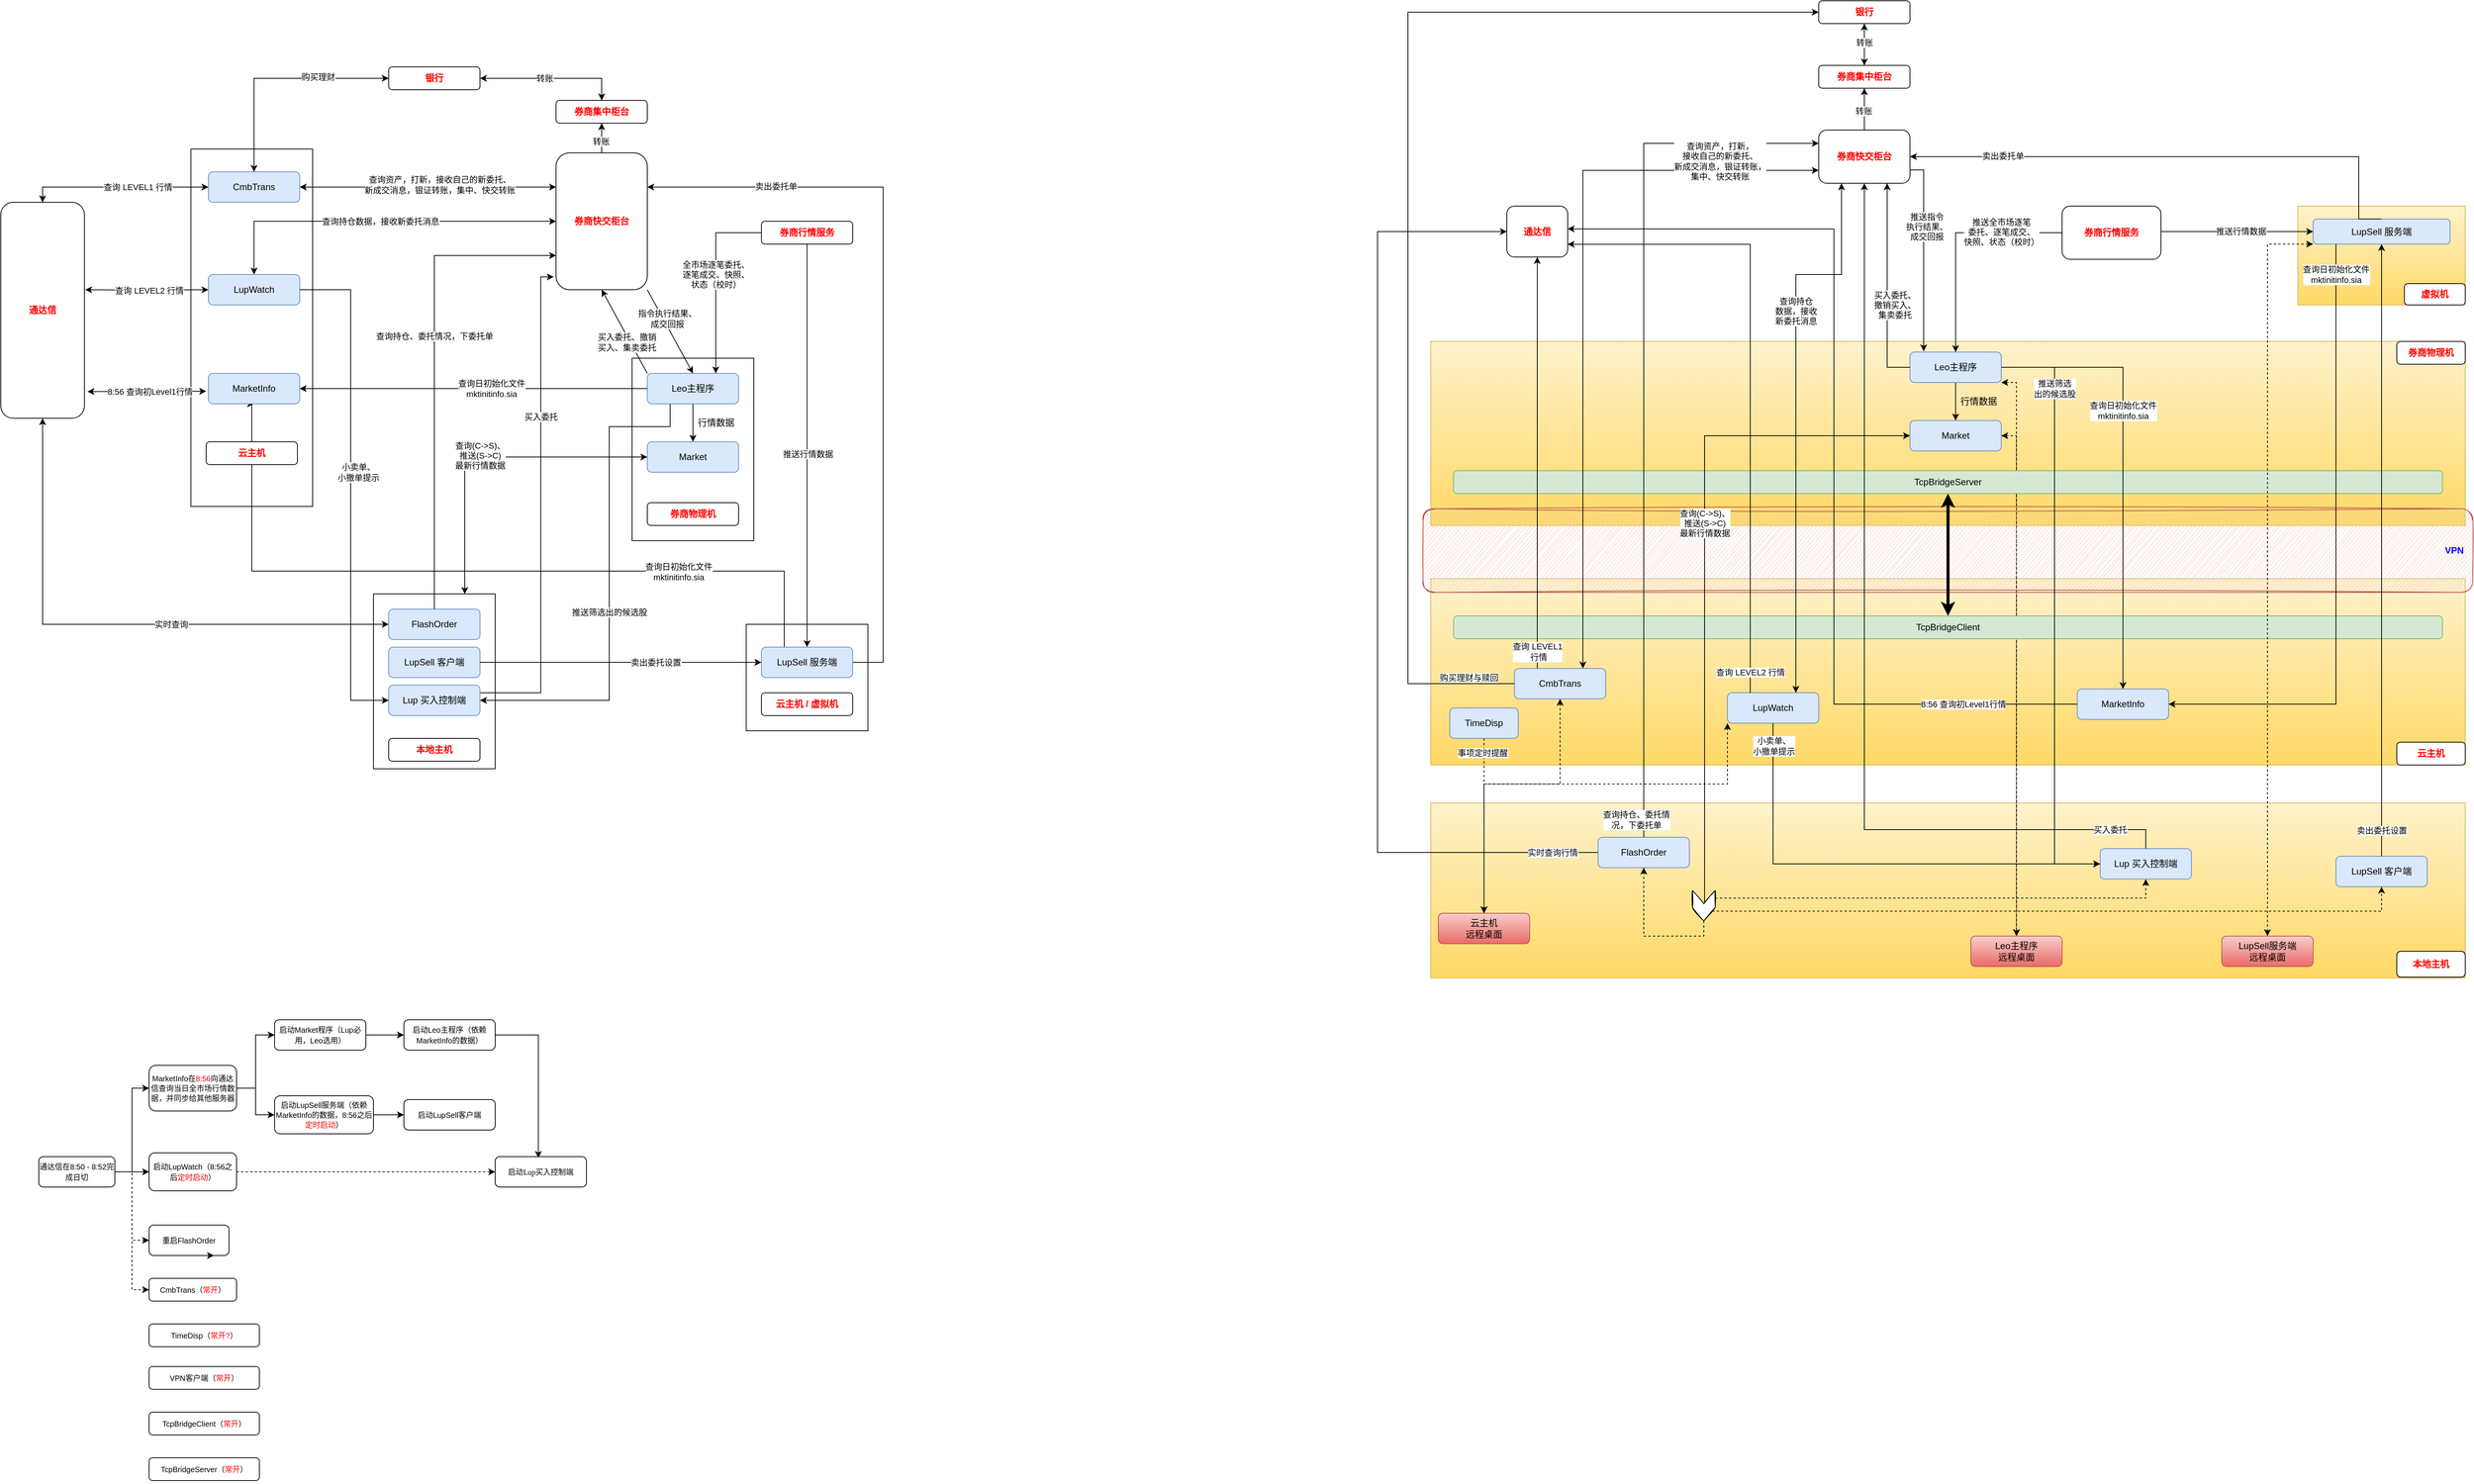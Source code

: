 <mxfile version="14.9.3" type="github">
  <diagram id="zWjm_z63V3XgTVhYP8XZ" name="Page-1">
    <mxGraphModel dx="1842" dy="1082" grid="1" gridSize="10" guides="1" tooltips="1" connect="1" arrows="1" fold="1" page="1" pageScale="1" pageWidth="100000" pageHeight="200000" background="none" math="0" shadow="0">
      <root>
        <mxCell id="0" />
        <mxCell id="1" parent="0" />
        <mxCell id="GFzgaptC59pULxbVYTi3-101" value="" style="rounded=0;whiteSpace=wrap;html=1;" parent="1" vertex="1">
          <mxGeometry x="1010" y="840" width="160" height="140" as="geometry" />
        </mxCell>
        <mxCell id="GFzgaptC59pULxbVYTi3-2" value="" style="rounded=0;whiteSpace=wrap;html=1;" parent="1" vertex="1">
          <mxGeometry x="520" y="800" width="160" height="230" as="geometry" />
        </mxCell>
        <mxCell id="GFzgaptC59pULxbVYTi3-75" style="edgeStyle=orthogonalEdgeStyle;rounded=0;orthogonalLoop=1;jettySize=auto;html=1;exitX=0;exitY=0.5;exitDx=0;exitDy=0;entryX=0.5;entryY=1;entryDx=0;entryDy=0;fontColor=#FF0000;startArrow=classic;startFill=1;" parent="1" source="GFzgaptC59pULxbVYTi3-3" target="GFzgaptC59pULxbVYTi3-17" edge="1">
          <mxGeometry relative="1" as="geometry" />
        </mxCell>
        <mxCell id="GFzgaptC59pULxbVYTi3-76" value="实时查询" style="edgeLabel;html=1;align=center;verticalAlign=middle;resizable=0;points=[];" parent="GFzgaptC59pULxbVYTi3-75" vertex="1" connectable="0">
          <mxGeometry x="0.005" y="1" relative="1" as="geometry">
            <mxPoint x="79" y="-1" as="offset" />
          </mxGeometry>
        </mxCell>
        <mxCell id="GFzgaptC59pULxbVYTi3-3" value="FlashOrder" style="rounded=1;whiteSpace=wrap;html=1;fillColor=#dae8fc;strokeColor=#6c8ebf;" parent="1" vertex="1">
          <mxGeometry x="540" y="820" width="120" height="40" as="geometry" />
        </mxCell>
        <mxCell id="GFzgaptC59pULxbVYTi3-4" value="LupSell 客户端" style="rounded=1;whiteSpace=wrap;html=1;fillColor=#dae8fc;strokeColor=#6c8ebf;" parent="1" vertex="1">
          <mxGeometry x="540" y="870" width="120" height="40" as="geometry" />
        </mxCell>
        <mxCell id="GFzgaptC59pULxbVYTi3-56" style="edgeStyle=orthogonalEdgeStyle;rounded=0;orthogonalLoop=1;jettySize=auto;html=1;exitX=1;exitY=0.25;exitDx=0;exitDy=0;startArrow=none;startFill=0;entryX=-0.025;entryY=0.906;entryDx=0;entryDy=0;entryPerimeter=0;" parent="1" source="GFzgaptC59pULxbVYTi3-5" target="GFzgaptC59pULxbVYTi3-18" edge="1">
          <mxGeometry relative="1" as="geometry">
            <mxPoint x="660" y="955" as="sourcePoint" />
            <mxPoint x="800" y="400" as="targetPoint" />
            <Array as="points">
              <mxPoint x="740" y="930" />
              <mxPoint x="740" y="383" />
            </Array>
          </mxGeometry>
        </mxCell>
        <mxCell id="GFzgaptC59pULxbVYTi3-58" value="买入委托" style="edgeLabel;html=1;align=center;verticalAlign=middle;resizable=0;points=[];" parent="GFzgaptC59pULxbVYTi3-56" vertex="1" connectable="0">
          <mxGeometry x="-0.495" y="-2" relative="1" as="geometry">
            <mxPoint x="-2" y="-281" as="offset" />
          </mxGeometry>
        </mxCell>
        <mxCell id="GFzgaptC59pULxbVYTi3-5" value="Lup 买入控制端" style="rounded=1;whiteSpace=wrap;html=1;fillColor=#dae8fc;strokeColor=#6c8ebf;" parent="1" vertex="1">
          <mxGeometry x="540" y="920" width="120" height="40" as="geometry" />
        </mxCell>
        <mxCell id="GFzgaptC59pULxbVYTi3-7" value="" style="rounded=0;whiteSpace=wrap;html=1;" parent="1" vertex="1">
          <mxGeometry x="280" y="215" width="160" height="470" as="geometry" />
        </mxCell>
        <mxCell id="GFzgaptC59pULxbVYTi3-39" style="edgeStyle=orthogonalEdgeStyle;rounded=0;orthogonalLoop=1;jettySize=auto;html=1;exitX=1;exitY=0.5;exitDx=0;exitDy=0;entryX=0;entryY=0.25;entryDx=0;entryDy=0;startArrow=classic;startFill=1;" parent="1" source="GFzgaptC59pULxbVYTi3-8" target="GFzgaptC59pULxbVYTi3-18" edge="1">
          <mxGeometry relative="1" as="geometry">
            <Array as="points">
              <mxPoint x="460" y="265" />
              <mxPoint x="460" y="265" />
            </Array>
          </mxGeometry>
        </mxCell>
        <mxCell id="GFzgaptC59pULxbVYTi3-84" value="查询资产，打新，接收自己的新委托、&lt;br&gt;新成交消息，银证转账，集中、快交转账" style="edgeLabel;html=1;align=center;verticalAlign=middle;resizable=0;points=[];" parent="GFzgaptC59pULxbVYTi3-39" vertex="1" connectable="0">
          <mxGeometry x="0.216" relative="1" as="geometry">
            <mxPoint x="-21" y="-3" as="offset" />
          </mxGeometry>
        </mxCell>
        <mxCell id="GFzgaptC59pULxbVYTi3-44" style="edgeStyle=orthogonalEdgeStyle;rounded=0;orthogonalLoop=1;jettySize=auto;html=1;entryX=0;entryY=0.5;entryDx=0;entryDy=0;startArrow=classic;startFill=1;" parent="1" target="GFzgaptC59pULxbVYTi3-10" edge="1">
          <mxGeometry relative="1" as="geometry">
            <mxPoint x="141" y="400" as="sourcePoint" />
            <Array as="points" />
          </mxGeometry>
        </mxCell>
        <mxCell id="GFzgaptC59pULxbVYTi3-80" value="查询 LEVEL2 行情" style="edgeLabel;html=1;align=center;verticalAlign=middle;resizable=0;points=[];" parent="GFzgaptC59pULxbVYTi3-44" vertex="1" connectable="0">
          <mxGeometry x="-0.06" y="1" relative="1" as="geometry">
            <mxPoint x="7" y="1" as="offset" />
          </mxGeometry>
        </mxCell>
        <mxCell id="GFzgaptC59pULxbVYTi3-48" style="edgeStyle=orthogonalEdgeStyle;rounded=0;orthogonalLoop=1;jettySize=auto;html=1;exitX=0.5;exitY=0;exitDx=0;exitDy=0;entryX=0.5;entryY=1;entryDx=0;entryDy=0;startArrow=none;startFill=0;" parent="1" source="GFzgaptC59pULxbVYTi3-18" target="GFzgaptC59pULxbVYTi3-86" edge="1">
          <mxGeometry relative="1" as="geometry" />
        </mxCell>
        <mxCell id="GFzgaptC59pULxbVYTi3-49" value="转账" style="edgeLabel;html=1;align=center;verticalAlign=middle;resizable=0;points=[];" parent="GFzgaptC59pULxbVYTi3-48" vertex="1" connectable="0">
          <mxGeometry x="0.163" y="1" relative="1" as="geometry">
            <mxPoint y="7" as="offset" />
          </mxGeometry>
        </mxCell>
        <mxCell id="GFzgaptC59pULxbVYTi3-91" style="edgeStyle=orthogonalEdgeStyle;rounded=0;orthogonalLoop=1;jettySize=auto;html=1;exitX=0;exitY=0.5;exitDx=0;exitDy=0;entryX=0.5;entryY=0;entryDx=0;entryDy=0;fontColor=#FF0000;startArrow=classic;startFill=1;" parent="1" source="GFzgaptC59pULxbVYTi3-8" target="GFzgaptC59pULxbVYTi3-17" edge="1">
          <mxGeometry relative="1" as="geometry">
            <Array as="points">
              <mxPoint x="85" y="265" />
            </Array>
          </mxGeometry>
        </mxCell>
        <mxCell id="GFzgaptC59pULxbVYTi3-93" value="查询 LEVEL1 行情" style="edgeLabel;html=1;align=center;verticalAlign=middle;resizable=0;points=[];" parent="GFzgaptC59pULxbVYTi3-91" vertex="1" connectable="0">
          <mxGeometry x="-0.216" relative="1" as="geometry">
            <mxPoint as="offset" />
          </mxGeometry>
        </mxCell>
        <mxCell id="GFzgaptC59pULxbVYTi3-8" value="CmbTrans" style="rounded=1;whiteSpace=wrap;html=1;fillColor=#dae8fc;strokeColor=#6c8ebf;" parent="1" vertex="1">
          <mxGeometry x="303" y="245" width="120" height="40" as="geometry" />
        </mxCell>
        <mxCell id="9MpZREbGWWfROIw2DjPy-7" style="edgeStyle=orthogonalEdgeStyle;rounded=0;orthogonalLoop=1;jettySize=auto;html=1;exitX=0.5;exitY=1;exitDx=0;exitDy=0;entryX=0.25;entryY=0;entryDx=0;entryDy=0;shadow=0;startArrow=classic;startFill=1;endArrow=none;endFill=0;" parent="1" source="GFzgaptC59pULxbVYTi3-9" target="GFzgaptC59pULxbVYTi3-71" edge="1">
          <mxGeometry relative="1" as="geometry">
            <Array as="points">
              <mxPoint x="360" y="770" />
              <mxPoint x="1060" y="770" />
            </Array>
          </mxGeometry>
        </mxCell>
        <mxCell id="9MpZREbGWWfROIw2DjPy-8" value="查询日初始化文件&lt;br&gt;mktinitinfo.sia" style="edgeLabel;html=1;align=center;verticalAlign=middle;resizable=0;points=[];" parent="9MpZREbGWWfROIw2DjPy-7" vertex="1" connectable="0">
          <mxGeometry x="0.449" y="-1" relative="1" as="geometry">
            <mxPoint x="43" as="offset" />
          </mxGeometry>
        </mxCell>
        <mxCell id="GFzgaptC59pULxbVYTi3-9" value="MarketInfo" style="rounded=1;whiteSpace=wrap;html=1;fillColor=#dae8fc;strokeColor=#6c8ebf;" parent="1" vertex="1">
          <mxGeometry x="303" y="510" width="120" height="40" as="geometry" />
        </mxCell>
        <mxCell id="GFzgaptC59pULxbVYTi3-10" value="LupWatch" style="rounded=1;whiteSpace=wrap;html=1;fillColor=#dae8fc;strokeColor=#6c8ebf;" parent="1" vertex="1">
          <mxGeometry x="303" y="380" width="120" height="40" as="geometry" />
        </mxCell>
        <mxCell id="GFzgaptC59pULxbVYTi3-12" value="" style="rounded=0;whiteSpace=wrap;html=1;" parent="1" vertex="1">
          <mxGeometry x="860" y="490" width="160" height="240" as="geometry" />
        </mxCell>
        <mxCell id="GFzgaptC59pULxbVYTi3-11" value="券商物理机" style="rounded=1;whiteSpace=wrap;html=1;fontColor=#FF0000;fontStyle=1" parent="1" vertex="1">
          <mxGeometry x="880" y="680" width="120" height="30" as="geometry" />
        </mxCell>
        <mxCell id="GFzgaptC59pULxbVYTi3-20" style="edgeStyle=orthogonalEdgeStyle;rounded=0;orthogonalLoop=1;jettySize=auto;html=1;exitX=0.5;exitY=1;exitDx=0;exitDy=0;entryX=0.5;entryY=0;entryDx=0;entryDy=0;" parent="1" source="GFzgaptC59pULxbVYTi3-13" target="GFzgaptC59pULxbVYTi3-14" edge="1">
          <mxGeometry relative="1" as="geometry" />
        </mxCell>
        <mxCell id="GFzgaptC59pULxbVYTi3-22" style="rounded=0;orthogonalLoop=1;jettySize=auto;html=1;exitX=0;exitY=0;exitDx=0;exitDy=0;entryX=0.5;entryY=1;entryDx=0;entryDy=0;startArrow=none;startFill=0;" parent="1" source="GFzgaptC59pULxbVYTi3-13" target="GFzgaptC59pULxbVYTi3-18" edge="1">
          <mxGeometry relative="1" as="geometry" />
        </mxCell>
        <mxCell id="GFzgaptC59pULxbVYTi3-23" value="买入委托、撤销&lt;br&gt;买入、集卖委托" style="edgeLabel;html=1;align=center;verticalAlign=middle;resizable=0;points=[];" parent="GFzgaptC59pULxbVYTi3-22" vertex="1" connectable="0">
          <mxGeometry x="-0.215" y="4" relative="1" as="geometry">
            <mxPoint as="offset" />
          </mxGeometry>
        </mxCell>
        <mxCell id="9MpZREbGWWfROIw2DjPy-3" style="edgeStyle=orthogonalEdgeStyle;rounded=0;orthogonalLoop=1;jettySize=auto;html=1;exitX=0.25;exitY=1;exitDx=0;exitDy=0;entryX=1;entryY=0.5;entryDx=0;entryDy=0;startArrow=none;startFill=0;fillColor=#e51400;" parent="1" source="GFzgaptC59pULxbVYTi3-13" target="GFzgaptC59pULxbVYTi3-5" edge="1">
          <mxGeometry relative="1" as="geometry">
            <Array as="points">
              <mxPoint x="910" y="580" />
              <mxPoint x="830" y="580" />
              <mxPoint x="830" y="940" />
            </Array>
          </mxGeometry>
        </mxCell>
        <mxCell id="9MpZREbGWWfROIw2DjPy-4" value="推送筛选出的候选股" style="edgeLabel;html=1;align=center;verticalAlign=middle;resizable=0;points=[];" parent="9MpZREbGWWfROIw2DjPy-3" vertex="1" connectable="0">
          <mxGeometry x="-0.11" relative="1" as="geometry">
            <mxPoint y="69" as="offset" />
          </mxGeometry>
        </mxCell>
        <mxCell id="GFzgaptC59pULxbVYTi3-13" value="Leo主程序" style="rounded=1;whiteSpace=wrap;html=1;fillColor=#dae8fc;strokeColor=#6c8ebf;" parent="1" vertex="1">
          <mxGeometry x="880" y="510" width="120" height="40" as="geometry" />
        </mxCell>
        <mxCell id="GFzgaptC59pULxbVYTi3-46" style="edgeStyle=orthogonalEdgeStyle;rounded=0;orthogonalLoop=1;jettySize=auto;html=1;exitX=0;exitY=0.5;exitDx=0;exitDy=0;entryX=0.75;entryY=0;entryDx=0;entryDy=0;startArrow=classic;startFill=1;" parent="1" source="GFzgaptC59pULxbVYTi3-14" target="GFzgaptC59pULxbVYTi3-2" edge="1">
          <mxGeometry relative="1" as="geometry" />
        </mxCell>
        <mxCell id="GFzgaptC59pULxbVYTi3-54" value="查询(C-&amp;gt;S)、&lt;br&gt;推送(S-&amp;gt;C)&lt;br&gt;最新行情数据" style="edgeLabel;html=1;align=center;verticalAlign=middle;resizable=0;points=[];" parent="GFzgaptC59pULxbVYTi3-46" vertex="1" connectable="0">
          <mxGeometry x="0.505" y="3" relative="1" as="geometry">
            <mxPoint x="17" y="-78" as="offset" />
          </mxGeometry>
        </mxCell>
        <mxCell id="GFzgaptC59pULxbVYTi3-14" value="Market" style="rounded=1;whiteSpace=wrap;html=1;fillColor=#dae8fc;strokeColor=#6c8ebf;" parent="1" vertex="1">
          <mxGeometry x="880" y="600" width="120" height="40" as="geometry" />
        </mxCell>
        <mxCell id="GFzgaptC59pULxbVYTi3-34" style="edgeStyle=orthogonalEdgeStyle;rounded=0;orthogonalLoop=1;jettySize=auto;html=1;exitX=0;exitY=0.5;exitDx=0;exitDy=0;entryX=0.5;entryY=0;entryDx=0;entryDy=0;startArrow=classic;startFill=1;" parent="1" source="GFzgaptC59pULxbVYTi3-47" target="GFzgaptC59pULxbVYTi3-8" edge="1">
          <mxGeometry relative="1" as="geometry" />
        </mxCell>
        <mxCell id="GFzgaptC59pULxbVYTi3-35" value="购买理财" style="edgeLabel;html=1;align=center;verticalAlign=middle;resizable=0;points=[];" parent="GFzgaptC59pULxbVYTi3-34" vertex="1" connectable="0">
          <mxGeometry x="-0.092" y="3" relative="1" as="geometry">
            <mxPoint x="43" y="-5" as="offset" />
          </mxGeometry>
        </mxCell>
        <mxCell id="GFzgaptC59pULxbVYTi3-41" style="edgeStyle=orthogonalEdgeStyle;rounded=0;orthogonalLoop=1;jettySize=auto;html=1;startArrow=classic;startFill=1;exitX=1.036;exitY=0.938;exitDx=0;exitDy=0;exitPerimeter=0;" parent="1" edge="1">
          <mxGeometry relative="1" as="geometry">
            <mxPoint x="143.96" y="533.892" as="sourcePoint" />
            <Array as="points">
              <mxPoint x="144" y="533.5" />
            </Array>
            <mxPoint x="300" y="533.5" as="targetPoint" />
          </mxGeometry>
        </mxCell>
        <mxCell id="GFzgaptC59pULxbVYTi3-42" value="8:56 查询初Level1行情" style="edgeLabel;html=1;align=center;verticalAlign=middle;resizable=0;points=[];" parent="GFzgaptC59pULxbVYTi3-41" vertex="1" connectable="0">
          <mxGeometry x="-0.24" y="1" relative="1" as="geometry">
            <mxPoint x="22" y="1" as="offset" />
          </mxGeometry>
        </mxCell>
        <mxCell id="GFzgaptC59pULxbVYTi3-17" value="通达信" style="rounded=1;whiteSpace=wrap;html=1;fontColor=#FF0000;fontStyle=1" parent="1" vertex="1">
          <mxGeometry x="30" y="285" width="110" height="284" as="geometry" />
        </mxCell>
        <mxCell id="GFzgaptC59pULxbVYTi3-25" style="edgeStyle=none;rounded=0;orthogonalLoop=1;jettySize=auto;html=1;exitX=1;exitY=1;exitDx=0;exitDy=0;entryX=0.5;entryY=0;entryDx=0;entryDy=0;startArrow=none;startFill=0;" parent="1" source="GFzgaptC59pULxbVYTi3-18" target="GFzgaptC59pULxbVYTi3-13" edge="1">
          <mxGeometry relative="1" as="geometry" />
        </mxCell>
        <mxCell id="GFzgaptC59pULxbVYTi3-27" value="指令执行结果、&lt;br&gt;成交回报" style="edgeLabel;html=1;align=center;verticalAlign=middle;resizable=0;points=[];" parent="GFzgaptC59pULxbVYTi3-25" vertex="1" connectable="0">
          <mxGeometry x="-0.277" y="4" relative="1" as="geometry">
            <mxPoint as="offset" />
          </mxGeometry>
        </mxCell>
        <mxCell id="GFzgaptC59pULxbVYTi3-81" style="edgeStyle=orthogonalEdgeStyle;rounded=0;orthogonalLoop=1;jettySize=auto;html=1;exitX=0;exitY=0.5;exitDx=0;exitDy=0;fontColor=#FF0000;startArrow=classic;startFill=1;" parent="1" source="GFzgaptC59pULxbVYTi3-18" edge="1">
          <mxGeometry relative="1" as="geometry">
            <Array as="points">
              <mxPoint x="363" y="310" />
            </Array>
            <mxPoint x="363" y="380" as="targetPoint" />
          </mxGeometry>
        </mxCell>
        <mxCell id="GFzgaptC59pULxbVYTi3-82" value="查询持仓数据，接收新委托消息" style="edgeLabel;html=1;align=center;verticalAlign=middle;resizable=0;points=[];" parent="GFzgaptC59pULxbVYTi3-81" vertex="1" connectable="0">
          <mxGeometry x="-0.38" y="3" relative="1" as="geometry">
            <mxPoint x="-86" y="-3" as="offset" />
          </mxGeometry>
        </mxCell>
        <mxCell id="GFzgaptC59pULxbVYTi3-18" value="券商快交柜台" style="rounded=1;whiteSpace=wrap;html=1;fontStyle=1;fontColor=#FF0000;" parent="1" vertex="1">
          <mxGeometry x="760" y="220" width="120" height="180" as="geometry" />
        </mxCell>
        <mxCell id="GFzgaptC59pULxbVYTi3-28" style="edgeStyle=orthogonalEdgeStyle;rounded=0;orthogonalLoop=1;jettySize=auto;html=1;exitX=0;exitY=0.5;exitDx=0;exitDy=0;entryX=0.75;entryY=0;entryDx=0;entryDy=0;startArrow=none;startFill=0;" parent="1" source="GFzgaptC59pULxbVYTi3-19" target="GFzgaptC59pULxbVYTi3-13" edge="1">
          <mxGeometry relative="1" as="geometry" />
        </mxCell>
        <mxCell id="GFzgaptC59pULxbVYTi3-30" value="全市场逐笔委托、&lt;br&gt;逐笔成交、快照、&lt;br&gt;状态（校时）" style="edgeLabel;html=1;align=center;verticalAlign=middle;resizable=0;points=[];" parent="GFzgaptC59pULxbVYTi3-28" vertex="1" connectable="0">
          <mxGeometry x="-0.414" y="3" relative="1" as="geometry">
            <mxPoint x="-3" y="43" as="offset" />
          </mxGeometry>
        </mxCell>
        <mxCell id="GFzgaptC59pULxbVYTi3-19" value="券商行情服务" style="rounded=1;whiteSpace=wrap;html=1;fontColor=#FF0000;fontStyle=1" parent="1" vertex="1">
          <mxGeometry x="1030" y="310" width="120" height="30" as="geometry" />
        </mxCell>
        <mxCell id="GFzgaptC59pULxbVYTi3-36" value="行情数据" style="text;html=1;resizable=0;autosize=1;align=center;verticalAlign=middle;points=[];fillColor=none;strokeColor=none;rounded=0;" parent="1" vertex="1">
          <mxGeometry x="940" y="565" width="60" height="20" as="geometry" />
        </mxCell>
        <mxCell id="GFzgaptC59pULxbVYTi3-47" value="银行" style="rounded=1;whiteSpace=wrap;html=1;fontColor=#FF0000;fontStyle=1" parent="1" vertex="1">
          <mxGeometry x="540" y="107" width="120" height="30" as="geometry" />
        </mxCell>
        <mxCell id="GFzgaptC59pULxbVYTi3-51" style="edgeStyle=orthogonalEdgeStyle;rounded=0;orthogonalLoop=1;jettySize=auto;html=1;entryX=0;entryY=0.75;entryDx=0;entryDy=0;startArrow=none;startFill=0;exitX=0.5;exitY=0;exitDx=0;exitDy=0;" parent="1" source="GFzgaptC59pULxbVYTi3-3" target="GFzgaptC59pULxbVYTi3-18" edge="1">
          <mxGeometry relative="1" as="geometry">
            <mxPoint x="650" y="820" as="sourcePoint" />
            <Array as="points">
              <mxPoint x="600" y="355" />
            </Array>
          </mxGeometry>
        </mxCell>
        <mxCell id="GFzgaptC59pULxbVYTi3-77" value="查询持仓、委托情况，下委托单" style="edgeLabel;html=1;align=center;verticalAlign=middle;resizable=0;points=[];" parent="GFzgaptC59pULxbVYTi3-51" vertex="1" connectable="0">
          <mxGeometry x="0.205" y="2" relative="1" as="geometry">
            <mxPoint x="2" y="17" as="offset" />
          </mxGeometry>
        </mxCell>
        <mxCell id="GFzgaptC59pULxbVYTi3-55" style="edgeStyle=orthogonalEdgeStyle;rounded=0;orthogonalLoop=1;jettySize=auto;html=1;exitX=1;exitY=0.5;exitDx=0;exitDy=0;entryX=0;entryY=0.5;entryDx=0;entryDy=0;startArrow=none;startFill=0;" parent="1" source="GFzgaptC59pULxbVYTi3-4" target="GFzgaptC59pULxbVYTi3-71" edge="1">
          <mxGeometry relative="1" as="geometry">
            <Array as="points">
              <mxPoint x="910" y="890" />
              <mxPoint x="910" y="890" />
            </Array>
          </mxGeometry>
        </mxCell>
        <mxCell id="GFzgaptC59pULxbVYTi3-57" value="卖出委托设置" style="edgeLabel;html=1;align=center;verticalAlign=middle;resizable=0;points=[];" parent="GFzgaptC59pULxbVYTi3-55" vertex="1" connectable="0">
          <mxGeometry x="-0.424" y="-1" relative="1" as="geometry">
            <mxPoint x="124" y="-1" as="offset" />
          </mxGeometry>
        </mxCell>
        <mxCell id="GFzgaptC59pULxbVYTi3-68" style="edgeStyle=orthogonalEdgeStyle;rounded=0;orthogonalLoop=1;jettySize=auto;html=1;fontColor=#000000;startArrow=classic;startFill=1;endArrow=none;endFill=0;exitX=1;exitY=0.5;exitDx=0;exitDy=0;entryX=0;entryY=0.5;entryDx=0;entryDy=0;" parent="1" source="GFzgaptC59pULxbVYTi3-9" edge="1" target="GFzgaptC59pULxbVYTi3-13">
          <mxGeometry relative="1" as="geometry">
            <mxPoint x="890" y="537" as="targetPoint" />
            <Array as="points" />
            <mxPoint x="470" y="537" as="sourcePoint" />
          </mxGeometry>
        </mxCell>
        <mxCell id="GFzgaptC59pULxbVYTi3-69" value="查询日初始化文件&lt;br&gt;mktinitinfo.sia" style="edgeLabel;html=1;align=center;verticalAlign=middle;resizable=0;points=[];fontColor=#000000;" parent="GFzgaptC59pULxbVYTi3-68" vertex="1" connectable="0">
          <mxGeometry x="-0.184" y="2" relative="1" as="geometry">
            <mxPoint x="65" y="2" as="offset" />
          </mxGeometry>
        </mxCell>
        <mxCell id="GFzgaptC59pULxbVYTi3-72" style="edgeStyle=orthogonalEdgeStyle;rounded=0;orthogonalLoop=1;jettySize=auto;html=1;exitX=0.433;exitY=1;exitDx=0;exitDy=0;fontColor=#FF0000;startArrow=none;startFill=0;exitPerimeter=0;entryX=0.5;entryY=0;entryDx=0;entryDy=0;" parent="1" source="GFzgaptC59pULxbVYTi3-19" target="GFzgaptC59pULxbVYTi3-71" edge="1">
          <mxGeometry relative="1" as="geometry">
            <mxPoint x="1090" y="880" as="targetPoint" />
            <Array as="points">
              <mxPoint x="1090" y="340" />
            </Array>
          </mxGeometry>
        </mxCell>
        <mxCell id="9MpZREbGWWfROIw2DjPy-2" value="推送行情数据" style="edgeLabel;html=1;align=center;verticalAlign=middle;resizable=0;points=[];" parent="GFzgaptC59pULxbVYTi3-72" vertex="1" connectable="0">
          <mxGeometry x="0.055" y="1" relative="1" as="geometry">
            <mxPoint as="offset" />
          </mxGeometry>
        </mxCell>
        <mxCell id="GFzgaptC59pULxbVYTi3-73" style="edgeStyle=orthogonalEdgeStyle;rounded=0;orthogonalLoop=1;jettySize=auto;html=1;exitX=1;exitY=0.5;exitDx=0;exitDy=0;fontColor=#FF0000;startArrow=none;startFill=0;entryX=1;entryY=0.25;entryDx=0;entryDy=0;" parent="1" source="GFzgaptC59pULxbVYTi3-71" target="GFzgaptC59pULxbVYTi3-18" edge="1">
          <mxGeometry relative="1" as="geometry">
            <Array as="points">
              <mxPoint x="1190" y="890" />
              <mxPoint x="1190" y="265" />
            </Array>
          </mxGeometry>
        </mxCell>
        <mxCell id="GFzgaptC59pULxbVYTi3-104" value="卖出委托单" style="edgeLabel;html=1;align=center;verticalAlign=middle;resizable=0;points=[];fontColor=#000000;" parent="GFzgaptC59pULxbVYTi3-73" vertex="1" connectable="0">
          <mxGeometry x="0.654" y="-1" relative="1" as="geometry">
            <mxPoint as="offset" />
          </mxGeometry>
        </mxCell>
        <mxCell id="GFzgaptC59pULxbVYTi3-71" value="LupSell 服务端" style="rounded=1;whiteSpace=wrap;html=1;fillColor=#dae8fc;strokeColor=#6c8ebf;" parent="1" vertex="1">
          <mxGeometry x="1030" y="870" width="120" height="40" as="geometry" />
        </mxCell>
        <mxCell id="GFzgaptC59pULxbVYTi3-87" style="edgeStyle=orthogonalEdgeStyle;rounded=0;orthogonalLoop=1;jettySize=auto;html=1;exitX=0.5;exitY=0;exitDx=0;exitDy=0;entryX=1;entryY=0.5;entryDx=0;entryDy=0;fontColor=#FF0000;startArrow=classic;startFill=1;" parent="1" source="GFzgaptC59pULxbVYTi3-86" target="GFzgaptC59pULxbVYTi3-47" edge="1">
          <mxGeometry relative="1" as="geometry" />
        </mxCell>
        <mxCell id="GFzgaptC59pULxbVYTi3-95" value="转账" style="edgeLabel;html=1;align=center;verticalAlign=middle;resizable=0;points=[];" parent="GFzgaptC59pULxbVYTi3-87" vertex="1" connectable="0">
          <mxGeometry x="0.106" relative="1" as="geometry">
            <mxPoint as="offset" />
          </mxGeometry>
        </mxCell>
        <mxCell id="GFzgaptC59pULxbVYTi3-86" value="券商集中柜台" style="rounded=1;whiteSpace=wrap;html=1;fontColor=#FF0000;fontStyle=1;fontSize=12;" parent="1" vertex="1">
          <mxGeometry x="760" y="151" width="120" height="30" as="geometry" />
        </mxCell>
        <mxCell id="GFzgaptC59pULxbVYTi3-6" value="云主机" style="rounded=1;whiteSpace=wrap;html=1;fontColor=#FF0000;fontStyle=1" parent="1" vertex="1">
          <mxGeometry x="300" y="600" width="120" height="30" as="geometry" />
        </mxCell>
        <mxCell id="GFzgaptC59pULxbVYTi3-102" value="云主机 / 虚拟机" style="rounded=1;whiteSpace=wrap;html=1;fontColor=#FF0000;fontStyle=1" parent="1" vertex="1">
          <mxGeometry x="1030" y="930" width="120" height="30" as="geometry" />
        </mxCell>
        <mxCell id="GFzgaptC59pULxbVYTi3-1" value="本地主机" style="rounded=1;whiteSpace=wrap;html=1;fontColor=#FF0000;fontStyle=1" parent="1" vertex="1">
          <mxGeometry x="540" y="990" width="120" height="30" as="geometry" />
        </mxCell>
        <mxCell id="GFzgaptC59pULxbVYTi3-78" style="edgeStyle=orthogonalEdgeStyle;rounded=0;orthogonalLoop=1;jettySize=auto;html=1;exitX=1;exitY=0.5;exitDx=0;exitDy=0;entryX=0;entryY=0.5;entryDx=0;entryDy=0;fontColor=#FF0000;startArrow=none;startFill=0;" parent="1" source="GFzgaptC59pULxbVYTi3-10" target="GFzgaptC59pULxbVYTi3-5" edge="1">
          <mxGeometry relative="1" as="geometry">
            <Array as="points">
              <mxPoint x="490" y="400" />
              <mxPoint x="490" y="940" />
            </Array>
          </mxGeometry>
        </mxCell>
        <mxCell id="GFzgaptC59pULxbVYTi3-79" value="小卖单、&lt;br&gt;小撤单提示" style="edgeLabel;html=1;align=center;verticalAlign=middle;resizable=0;points=[];" parent="GFzgaptC59pULxbVYTi3-78" vertex="1" connectable="0">
          <mxGeometry x="-0.065" y="-1" relative="1" as="geometry">
            <mxPoint x="11" as="offset" />
          </mxGeometry>
        </mxCell>
        <mxCell id="YGjzsFuAqEHbAgfM_WPp-7" style="edgeStyle=orthogonalEdgeStyle;rounded=0;orthogonalLoop=1;jettySize=auto;html=1;exitX=1;exitY=0.5;exitDx=0;exitDy=0;" parent="1" source="YGjzsFuAqEHbAgfM_WPp-2" target="YGjzsFuAqEHbAgfM_WPp-4" edge="1">
          <mxGeometry relative="1" as="geometry" />
        </mxCell>
        <mxCell id="YGjzsFuAqEHbAgfM_WPp-8" style="edgeStyle=orthogonalEdgeStyle;rounded=0;orthogonalLoop=1;jettySize=auto;html=1;exitX=1;exitY=0.5;exitDx=0;exitDy=0;entryX=0;entryY=0.5;entryDx=0;entryDy=0;" parent="1" source="YGjzsFuAqEHbAgfM_WPp-2" target="YGjzsFuAqEHbAgfM_WPp-3" edge="1">
          <mxGeometry relative="1" as="geometry" />
        </mxCell>
        <mxCell id="YGjzsFuAqEHbAgfM_WPp-9" style="edgeStyle=orthogonalEdgeStyle;rounded=0;orthogonalLoop=1;jettySize=auto;html=1;exitX=1;exitY=0.5;exitDx=0;exitDy=0;entryX=0;entryY=0.5;entryDx=0;entryDy=0;dashed=1;" parent="1" source="YGjzsFuAqEHbAgfM_WPp-2" target="YGjzsFuAqEHbAgfM_WPp-5" edge="1">
          <mxGeometry relative="1" as="geometry" />
        </mxCell>
        <mxCell id="YGjzsFuAqEHbAgfM_WPp-22" style="edgeStyle=orthogonalEdgeStyle;rounded=0;orthogonalLoop=1;jettySize=auto;html=1;exitX=1;exitY=0.5;exitDx=0;exitDy=0;entryX=0;entryY=0.5;entryDx=0;entryDy=0;dashed=1;" parent="1" source="YGjzsFuAqEHbAgfM_WPp-2" target="YGjzsFuAqEHbAgfM_WPp-21" edge="1">
          <mxGeometry relative="1" as="geometry" />
        </mxCell>
        <mxCell id="YGjzsFuAqEHbAgfM_WPp-2" value="&lt;p class=&quot;MsoNormal&quot; style=&quot;line-height: 10.0pt&quot;&gt;&lt;span style=&quot;font-size: 7.5pt&quot;&gt;通达信在&lt;span lang=&quot;EN-US&quot;&gt;8:50 - 8:52&lt;/span&gt;完成日切&lt;span lang=&quot;EN-US&quot;&gt;&lt;/span&gt;&lt;/span&gt;&lt;/p&gt;" style="rounded=1;whiteSpace=wrap;html=1;" parent="1" vertex="1">
          <mxGeometry x="80" y="1540" width="100" height="40" as="geometry" />
        </mxCell>
        <mxCell id="YGjzsFuAqEHbAgfM_WPp-17" style="edgeStyle=orthogonalEdgeStyle;rounded=0;orthogonalLoop=1;jettySize=auto;html=1;exitX=1;exitY=0.5;exitDx=0;exitDy=0;entryX=0;entryY=0.5;entryDx=0;entryDy=0;" parent="1" source="YGjzsFuAqEHbAgfM_WPp-3" target="YGjzsFuAqEHbAgfM_WPp-10" edge="1">
          <mxGeometry relative="1" as="geometry" />
        </mxCell>
        <mxCell id="YGjzsFuAqEHbAgfM_WPp-19" style="edgeStyle=orthogonalEdgeStyle;rounded=0;orthogonalLoop=1;jettySize=auto;html=1;exitX=1;exitY=0.5;exitDx=0;exitDy=0;entryX=0;entryY=0.5;entryDx=0;entryDy=0;" parent="1" source="YGjzsFuAqEHbAgfM_WPp-3" target="YGjzsFuAqEHbAgfM_WPp-12" edge="1">
          <mxGeometry relative="1" as="geometry" />
        </mxCell>
        <mxCell id="YGjzsFuAqEHbAgfM_WPp-3" value="&lt;p class=&quot;MsoNormal&quot; style=&quot;line-height: 10.0pt&quot;&gt;&lt;span lang=&quot;EN-US&quot; style=&quot;font-size: 7.5pt&quot;&gt;MarketInfo&lt;/span&gt;&lt;span style=&quot;font-size: 7.5pt&quot;&gt;在&lt;span lang=&quot;EN-US&quot; style=&quot;color: red&quot;&gt;8:56&lt;/span&gt;向通达信查询当日全市场行情数据，并同步给其他服务器&lt;span lang=&quot;EN-US&quot;&gt;&lt;/span&gt;&lt;/span&gt;&lt;/p&gt;" style="rounded=1;whiteSpace=wrap;html=1;" parent="1" vertex="1">
          <mxGeometry x="225" y="1420" width="115" height="60" as="geometry" />
        </mxCell>
        <mxCell id="YGjzsFuAqEHbAgfM_WPp-15" style="edgeStyle=orthogonalEdgeStyle;rounded=0;orthogonalLoop=1;jettySize=auto;html=1;exitX=1;exitY=0.5;exitDx=0;exitDy=0;entryX=0;entryY=0.5;entryDx=0;entryDy=0;dashed=1;" parent="1" source="YGjzsFuAqEHbAgfM_WPp-4" target="YGjzsFuAqEHbAgfM_WPp-14" edge="1">
          <mxGeometry relative="1" as="geometry" />
        </mxCell>
        <mxCell id="YGjzsFuAqEHbAgfM_WPp-4" value="&lt;p class=&quot;MsoNormal&quot; style=&quot;line-height: 10.0pt&quot;&gt;&lt;span style=&quot;font-size: 7.5pt&quot;&gt;启动&lt;span lang=&quot;EN-US&quot;&gt;LupWatch&lt;/span&gt;（8:56之后&lt;font color=&quot;#ff0000&quot;&gt;定时&lt;/font&gt;&lt;span style=&quot;color: red&quot;&gt;启动&lt;/span&gt;）&lt;span lang=&quot;EN-US&quot;&gt;&lt;/span&gt;&lt;/span&gt;&lt;/p&gt;" style="rounded=1;whiteSpace=wrap;html=1;" parent="1" vertex="1">
          <mxGeometry x="225" y="1535" width="115" height="50" as="geometry" />
        </mxCell>
        <mxCell id="YGjzsFuAqEHbAgfM_WPp-5" value="&lt;p class=&quot;MsoNormal&quot; style=&quot;line-height: 10.0pt&quot;&gt;&lt;span style=&quot;font-size: 7.5pt&quot;&gt;重启&lt;span lang=&quot;EN-US&quot;&gt;FlashOrder&lt;/span&gt;&lt;/span&gt;&lt;/p&gt;" style="rounded=1;whiteSpace=wrap;html=1;" parent="1" vertex="1">
          <mxGeometry x="225" y="1630" width="105" height="40" as="geometry" />
        </mxCell>
        <mxCell id="YGjzsFuAqEHbAgfM_WPp-6" style="edgeStyle=orthogonalEdgeStyle;rounded=0;orthogonalLoop=1;jettySize=auto;html=1;exitX=0.75;exitY=1;exitDx=0;exitDy=0;entryX=0.812;entryY=1.021;entryDx=0;entryDy=0;entryPerimeter=0;" parent="1" source="YGjzsFuAqEHbAgfM_WPp-5" target="YGjzsFuAqEHbAgfM_WPp-5" edge="1">
          <mxGeometry relative="1" as="geometry" />
        </mxCell>
        <mxCell id="YGjzsFuAqEHbAgfM_WPp-18" style="edgeStyle=orthogonalEdgeStyle;rounded=0;orthogonalLoop=1;jettySize=auto;html=1;exitX=1;exitY=0.5;exitDx=0;exitDy=0;entryX=0;entryY=0.5;entryDx=0;entryDy=0;" parent="1" source="YGjzsFuAqEHbAgfM_WPp-10" target="YGjzsFuAqEHbAgfM_WPp-11" edge="1">
          <mxGeometry relative="1" as="geometry" />
        </mxCell>
        <mxCell id="YGjzsFuAqEHbAgfM_WPp-10" value="&lt;p class=&quot;MsoNormal&quot; style=&quot;line-height: 10.0pt&quot;&gt;&lt;span style=&quot;font-size: 7.5pt&quot;&gt;启动&lt;span lang=&quot;EN-US&quot;&gt;Market&lt;/span&gt;程序（Lup必用，Leo选用）&lt;span lang=&quot;EN-US&quot;&gt;&lt;/span&gt;&lt;/span&gt;&lt;/p&gt;" style="rounded=1;whiteSpace=wrap;html=1;" parent="1" vertex="1">
          <mxGeometry x="390" y="1360" width="120" height="40" as="geometry" />
        </mxCell>
        <mxCell id="YGjzsFuAqEHbAgfM_WPp-16" style="edgeStyle=orthogonalEdgeStyle;rounded=0;orthogonalLoop=1;jettySize=auto;html=1;exitX=1;exitY=0.5;exitDx=0;exitDy=0;entryX=0.473;entryY=0.043;entryDx=0;entryDy=0;entryPerimeter=0;" parent="1" source="YGjzsFuAqEHbAgfM_WPp-11" target="YGjzsFuAqEHbAgfM_WPp-14" edge="1">
          <mxGeometry relative="1" as="geometry" />
        </mxCell>
        <mxCell id="YGjzsFuAqEHbAgfM_WPp-11" value="&lt;p class=&quot;MsoNormal&quot; style=&quot;line-height: 10.0pt&quot;&gt;&lt;span style=&quot;font-size: 7.5pt&quot;&gt;启动&lt;span lang=&quot;EN-US&quot;&gt;Leo&lt;/span&gt;主程序（依赖&lt;span lang=&quot;EN-US&quot;&gt;MarketInfo&lt;/span&gt;的数据）&lt;span lang=&quot;EN-US&quot;&gt;&lt;/span&gt;&lt;/span&gt;&lt;/p&gt;" style="rounded=1;whiteSpace=wrap;html=1;" parent="1" vertex="1">
          <mxGeometry x="560" y="1360" width="120" height="40" as="geometry" />
        </mxCell>
        <mxCell id="YGjzsFuAqEHbAgfM_WPp-20" style="edgeStyle=orthogonalEdgeStyle;rounded=0;orthogonalLoop=1;jettySize=auto;html=1;exitX=1;exitY=0.5;exitDx=0;exitDy=0;entryX=0;entryY=0.5;entryDx=0;entryDy=0;" parent="1" source="YGjzsFuAqEHbAgfM_WPp-12" target="YGjzsFuAqEHbAgfM_WPp-13" edge="1">
          <mxGeometry relative="1" as="geometry" />
        </mxCell>
        <mxCell id="YGjzsFuAqEHbAgfM_WPp-12" value="&lt;p class=&quot;MsoNormal&quot; style=&quot;line-height: 10.0pt&quot;&gt;&lt;span style=&quot;font-size: 7.5pt&quot;&gt;启动&lt;span lang=&quot;EN-US&quot;&gt;LupSell&lt;/span&gt;服务端（依赖MarketInfo的数据，8:56之后&lt;font color=&quot;#ff0000&quot;&gt;定时启动&lt;/font&gt;）&lt;span lang=&quot;EN-US&quot;&gt;&lt;/span&gt;&lt;/span&gt;&lt;/p&gt;" style="rounded=1;whiteSpace=wrap;html=1;" parent="1" vertex="1">
          <mxGeometry x="390" y="1460" width="130" height="50" as="geometry" />
        </mxCell>
        <mxCell id="YGjzsFuAqEHbAgfM_WPp-13" value="&lt;p class=&quot;MsoNormal&quot; style=&quot;line-height: 10.0pt&quot;&gt;&lt;span style=&quot;font-size: 7.5pt&quot;&gt;启动&lt;span lang=&quot;EN-US&quot;&gt;LupSell&lt;/span&gt;客户端&lt;span lang=&quot;EN-US&quot;&gt;&lt;/span&gt;&lt;/span&gt;&lt;/p&gt;" style="rounded=1;whiteSpace=wrap;html=1;" parent="1" vertex="1">
          <mxGeometry x="560" y="1465" width="120" height="40" as="geometry" />
        </mxCell>
        <mxCell id="YGjzsFuAqEHbAgfM_WPp-14" value="&lt;p class=&quot;MsoNormal&quot; style=&quot;line-height: 10.0pt&quot;&gt;&lt;span style=&quot;font-size: 7.5pt ; font-family: &amp;#34;dengxian&amp;#34;&quot;&gt;启动&lt;span lang=&quot;EN-US&quot;&gt;Lup&lt;/span&gt;买入控制端&lt;/span&gt;&lt;br&gt;&lt;/p&gt;" style="rounded=1;whiteSpace=wrap;html=1;" parent="1" vertex="1">
          <mxGeometry x="680" y="1540" width="120" height="40" as="geometry" />
        </mxCell>
        <mxCell id="YGjzsFuAqEHbAgfM_WPp-21" value="&lt;p class=&quot;MsoNormal&quot; style=&quot;line-height: 10.0pt&quot;&gt;&lt;span style=&quot;font-size: 7.5pt&quot;&gt;CmbTrans（&lt;font color=&quot;#ff0000&quot;&gt;常开&lt;/font&gt;）&lt;/span&gt;&lt;/p&gt;" style="rounded=1;whiteSpace=wrap;html=1;" parent="1" vertex="1">
          <mxGeometry x="225" y="1700" width="115" height="30" as="geometry" />
        </mxCell>
        <mxCell id="KkX4r5EW4XWWtcg6vwqa-1" value="" style="rounded=0;whiteSpace=wrap;html=1;gradientColor=#ffd966;fillColor=#fff2cc;strokeColor=#d6b656;" parent="1" vertex="1">
          <mxGeometry x="3050" y="290" width="220" height="130" as="geometry" />
        </mxCell>
        <mxCell id="KkX4r5EW4XWWtcg6vwqa-2" value="" style="rounded=0;whiteSpace=wrap;html=1;gradientColor=#ffd966;fillColor=#fff2cc;strokeColor=#d6b656;" parent="1" vertex="1">
          <mxGeometry x="1910" y="1075" width="1360" height="230" as="geometry" />
        </mxCell>
        <mxCell id="KkX4r5EW4XWWtcg6vwqa-5" value="FlashOrder" style="rounded=1;whiteSpace=wrap;html=1;fillColor=#dae8fc;strokeColor=#6c8ebf;" parent="1" vertex="1">
          <mxGeometry x="2130" y="1120" width="120" height="40" as="geometry" />
        </mxCell>
        <mxCell id="KkX4r5EW4XWWtcg6vwqa-6" value="LupSell 客户端" style="rounded=1;whiteSpace=wrap;html=1;fillColor=#dae8fc;strokeColor=#6c8ebf;" parent="1" vertex="1">
          <mxGeometry x="3100" y="1145" width="120" height="40" as="geometry" />
        </mxCell>
        <mxCell id="KkX4r5EW4XWWtcg6vwqa-9" value="Lup 买入控制端" style="rounded=1;whiteSpace=wrap;html=1;fillColor=#dae8fc;strokeColor=#6c8ebf;" parent="1" vertex="1">
          <mxGeometry x="2790" y="1135" width="120" height="40" as="geometry" />
        </mxCell>
        <mxCell id="KkX4r5EW4XWWtcg6vwqa-10" value="" style="rounded=0;whiteSpace=wrap;html=1;gradientColor=#ffd966;fillColor=#fff2cc;strokeColor=#d6b656;" parent="1" vertex="1">
          <mxGeometry x="1910" y="780" width="1360" height="245" as="geometry" />
        </mxCell>
        <mxCell id="KkX4r5EW4XWWtcg6vwqa-15" style="edgeStyle=orthogonalEdgeStyle;rounded=0;orthogonalLoop=1;jettySize=auto;html=1;exitX=0.5;exitY=0;exitDx=0;exitDy=0;entryX=0.5;entryY=1;entryDx=0;entryDy=0;startArrow=none;startFill=0;" parent="1" source="KkX4r5EW4XWWtcg6vwqa-44" target="KkX4r5EW4XWWtcg6vwqa-63" edge="1">
          <mxGeometry relative="1" as="geometry" />
        </mxCell>
        <mxCell id="KkX4r5EW4XWWtcg6vwqa-16" value="转账" style="edgeLabel;html=1;align=center;verticalAlign=middle;resizable=0;points=[];" parent="KkX4r5EW4XWWtcg6vwqa-15" vertex="1" connectable="0">
          <mxGeometry x="0.163" y="1" relative="1" as="geometry">
            <mxPoint y="7" as="offset" />
          </mxGeometry>
        </mxCell>
        <mxCell id="aQ6rp8lVyRL-bfPmodI8-20" style="edgeStyle=orthogonalEdgeStyle;rounded=0;orthogonalLoop=1;jettySize=auto;html=1;exitX=0.5;exitY=1;exitDx=0;exitDy=0;entryX=0.5;entryY=0;entryDx=0;entryDy=0;dashed=1;startArrow=classic;startFill=1;endArrow=classic;endFill=1;strokeWidth=1;" edge="1" parent="1" source="KkX4r5EW4XWWtcg6vwqa-19" target="KkX4r5EW4XWWtcg6vwqa-89">
          <mxGeometry relative="1" as="geometry">
            <Array as="points">
              <mxPoint x="2080" y="1050" />
              <mxPoint x="1980" y="1050" />
            </Array>
          </mxGeometry>
        </mxCell>
        <mxCell id="KkX4r5EW4XWWtcg6vwqa-19" value="CmbTrans" style="rounded=1;whiteSpace=wrap;html=1;fillColor=#dae8fc;strokeColor=#6c8ebf;" parent="1" vertex="1">
          <mxGeometry x="2020" y="898" width="120" height="40" as="geometry" />
        </mxCell>
        <mxCell id="KkX4r5EW4XWWtcg6vwqa-22" value="MarketInfo" style="rounded=1;whiteSpace=wrap;html=1;fillColor=#dae8fc;strokeColor=#6c8ebf;" parent="1" vertex="1">
          <mxGeometry x="2760" y="925" width="120" height="40" as="geometry" />
        </mxCell>
        <mxCell id="aQ6rp8lVyRL-bfPmodI8-21" style="edgeStyle=orthogonalEdgeStyle;rounded=0;orthogonalLoop=1;jettySize=auto;html=1;exitX=0;exitY=1;exitDx=0;exitDy=0;dashed=1;startArrow=classic;startFill=1;endArrow=classic;endFill=1;strokeWidth=1;entryX=0.5;entryY=0;entryDx=0;entryDy=0;" edge="1" parent="1" source="KkX4r5EW4XWWtcg6vwqa-23" target="KkX4r5EW4XWWtcg6vwqa-89">
          <mxGeometry relative="1" as="geometry">
            <mxPoint x="1980" y="1220" as="targetPoint" />
            <Array as="points">
              <mxPoint x="2300" y="1050" />
              <mxPoint x="1980" y="1050" />
            </Array>
          </mxGeometry>
        </mxCell>
        <mxCell id="KkX4r5EW4XWWtcg6vwqa-23" value="LupWatch" style="rounded=1;whiteSpace=wrap;html=1;fillColor=#dae8fc;strokeColor=#6c8ebf;" parent="1" vertex="1">
          <mxGeometry x="2300" y="930" width="120" height="40" as="geometry" />
        </mxCell>
        <mxCell id="KkX4r5EW4XWWtcg6vwqa-24" value="" style="rounded=0;whiteSpace=wrap;html=1;gradientColor=#ffd966;fillColor=#fff2cc;strokeColor=#d6b656;" parent="1" vertex="1">
          <mxGeometry x="1910" y="468" width="1360" height="242" as="geometry" />
        </mxCell>
        <mxCell id="KkX4r5EW4XWWtcg6vwqa-25" value="券商物理机" style="rounded=1;whiteSpace=wrap;html=1;fontColor=#FF0000;fontStyle=1" parent="1" vertex="1">
          <mxGeometry x="3180" y="468" width="90" height="30" as="geometry" />
        </mxCell>
        <mxCell id="KkX4r5EW4XWWtcg6vwqa-26" style="edgeStyle=orthogonalEdgeStyle;rounded=0;orthogonalLoop=1;jettySize=auto;html=1;exitX=0.5;exitY=1;exitDx=0;exitDy=0;entryX=0.5;entryY=0;entryDx=0;entryDy=0;" parent="1" source="KkX4r5EW4XWWtcg6vwqa-31" target="KkX4r5EW4XWWtcg6vwqa-34" edge="1">
          <mxGeometry relative="1" as="geometry" />
        </mxCell>
        <mxCell id="aQ6rp8lVyRL-bfPmodI8-18" style="edgeStyle=orthogonalEdgeStyle;rounded=0;orthogonalLoop=1;jettySize=auto;html=1;exitX=1;exitY=1;exitDx=0;exitDy=0;entryX=0.5;entryY=0;entryDx=0;entryDy=0;dashed=1;startArrow=classic;startFill=1;endArrow=classic;endFill=1;strokeWidth=1;" edge="1" parent="1" source="KkX4r5EW4XWWtcg6vwqa-31" target="KkX4r5EW4XWWtcg6vwqa-90">
          <mxGeometry relative="1" as="geometry">
            <Array as="points">
              <mxPoint x="2680" y="522" />
            </Array>
          </mxGeometry>
        </mxCell>
        <mxCell id="KkX4r5EW4XWWtcg6vwqa-31" value="Leo主程序" style="rounded=1;whiteSpace=wrap;html=1;fillColor=#dae8fc;strokeColor=#6c8ebf;" parent="1" vertex="1">
          <mxGeometry x="2540" y="482" width="120" height="40" as="geometry" />
        </mxCell>
        <mxCell id="aQ6rp8lVyRL-bfPmodI8-19" style="edgeStyle=orthogonalEdgeStyle;rounded=0;orthogonalLoop=1;jettySize=auto;html=1;exitX=1;exitY=0.5;exitDx=0;exitDy=0;dashed=1;startArrow=classic;startFill=1;endArrow=classic;endFill=1;strokeWidth=1;" edge="1" parent="1" source="KkX4r5EW4XWWtcg6vwqa-34" target="KkX4r5EW4XWWtcg6vwqa-90">
          <mxGeometry relative="1" as="geometry" />
        </mxCell>
        <mxCell id="KkX4r5EW4XWWtcg6vwqa-34" value="Market" style="rounded=1;whiteSpace=wrap;html=1;fillColor=#dae8fc;strokeColor=#6c8ebf;" parent="1" vertex="1">
          <mxGeometry x="2540" y="572" width="120" height="40" as="geometry" />
        </mxCell>
        <mxCell id="KkX4r5EW4XWWtcg6vwqa-39" value="通达信" style="rounded=1;whiteSpace=wrap;html=1;fontColor=#FF0000;fontStyle=1" parent="1" vertex="1">
          <mxGeometry x="2010" y="290" width="80" height="67" as="geometry" />
        </mxCell>
        <mxCell id="KkX4r5EW4XWWtcg6vwqa-44" value="券商快交柜台" style="rounded=1;whiteSpace=wrap;html=1;fontStyle=1;fontColor=#FF0000;" parent="1" vertex="1">
          <mxGeometry x="2420" y="190" width="120" height="70" as="geometry" />
        </mxCell>
        <mxCell id="KkX4r5EW4XWWtcg6vwqa-47" value="券商行情服务" style="rounded=1;whiteSpace=wrap;html=1;fontColor=#FF0000;fontStyle=1" parent="1" vertex="1">
          <mxGeometry x="2740" y="290" width="130" height="70" as="geometry" />
        </mxCell>
        <mxCell id="KkX4r5EW4XWWtcg6vwqa-48" value="行情数据" style="text;html=1;resizable=0;autosize=1;align=center;verticalAlign=middle;points=[];fillColor=none;strokeColor=none;rounded=0;" parent="1" vertex="1">
          <mxGeometry x="2600" y="537" width="60" height="20" as="geometry" />
        </mxCell>
        <mxCell id="KkX4r5EW4XWWtcg6vwqa-49" value="银行" style="rounded=1;whiteSpace=wrap;html=1;fontColor=#FF0000;fontStyle=1" parent="1" vertex="1">
          <mxGeometry x="2420" y="20" width="120" height="30" as="geometry" />
        </mxCell>
        <mxCell id="KkX4r5EW4XWWtcg6vwqa-60" value="LupSell 服务端" style="rounded=1;whiteSpace=wrap;html=1;fillColor=#dae8fc;strokeColor=#6c8ebf;" parent="1" vertex="1">
          <mxGeometry x="3070" y="307" width="180" height="33" as="geometry" />
        </mxCell>
        <mxCell id="KkX4r5EW4XWWtcg6vwqa-61" style="edgeStyle=orthogonalEdgeStyle;rounded=0;orthogonalLoop=1;jettySize=auto;html=1;exitX=0.5;exitY=0;exitDx=0;exitDy=0;entryX=0.5;entryY=1;entryDx=0;entryDy=0;fontColor=#FF0000;startArrow=classic;startFill=1;" parent="1" source="KkX4r5EW4XWWtcg6vwqa-63" target="KkX4r5EW4XWWtcg6vwqa-49" edge="1">
          <mxGeometry relative="1" as="geometry" />
        </mxCell>
        <mxCell id="KkX4r5EW4XWWtcg6vwqa-62" value="转账" style="edgeLabel;html=1;align=center;verticalAlign=middle;resizable=0;points=[];" parent="KkX4r5EW4XWWtcg6vwqa-61" vertex="1" connectable="0">
          <mxGeometry x="0.106" relative="1" as="geometry">
            <mxPoint as="offset" />
          </mxGeometry>
        </mxCell>
        <mxCell id="KkX4r5EW4XWWtcg6vwqa-63" value="券商集中柜台" style="rounded=1;whiteSpace=wrap;html=1;fontColor=#FF0000;fontStyle=1;fontSize=12;" parent="1" vertex="1">
          <mxGeometry x="2420" y="105" width="120" height="30" as="geometry" />
        </mxCell>
        <mxCell id="KkX4r5EW4XWWtcg6vwqa-64" value="云主机" style="rounded=1;whiteSpace=wrap;html=1;fontColor=#FF0000;fontStyle=1" parent="1" vertex="1">
          <mxGeometry x="3180" y="995" width="90" height="30" as="geometry" />
        </mxCell>
        <mxCell id="KkX4r5EW4XWWtcg6vwqa-65" value="虚拟机" style="rounded=1;whiteSpace=wrap;html=1;fontColor=#FF0000;fontStyle=1" parent="1" vertex="1">
          <mxGeometry x="3190" y="392" width="80" height="28" as="geometry" />
        </mxCell>
        <mxCell id="KkX4r5EW4XWWtcg6vwqa-66" value="本地主机" style="rounded=1;whiteSpace=wrap;html=1;fontColor=#FF0000;fontStyle=1" parent="1" vertex="1">
          <mxGeometry x="3180" y="1270" width="90" height="34" as="geometry" />
        </mxCell>
        <mxCell id="KkX4r5EW4XWWtcg6vwqa-69" value="&lt;font color=&quot;#0000ff&quot;&gt;&lt;b&gt;VPN&amp;nbsp; &amp;nbsp;&lt;/b&gt;&lt;/font&gt;" style="rounded=1;whiteSpace=wrap;html=1;fillColor=#f8cecc;strokeColor=#b85450;glass=0;sketch=1;align=right;" parent="1" vertex="1">
          <mxGeometry x="1900" y="688" width="1380" height="110" as="geometry" />
        </mxCell>
        <mxCell id="KkX4r5EW4XWWtcg6vwqa-70" value="TcpBridgeClient" style="rounded=1;whiteSpace=wrap;html=1;fillColor=#d5e8d4;strokeColor=#82b366;" parent="1" vertex="1">
          <mxGeometry x="1940" y="829" width="1300" height="30" as="geometry" />
        </mxCell>
        <mxCell id="KkX4r5EW4XWWtcg6vwqa-81" style="edgeStyle=orthogonalEdgeStyle;rounded=0;orthogonalLoop=1;jettySize=auto;html=1;exitX=0.5;exitY=1;exitDx=0;exitDy=0;startArrow=classic;startFill=1;strokeWidth=4;entryX=0.5;entryY=0;entryDx=0;entryDy=0;" parent="1" source="KkX4r5EW4XWWtcg6vwqa-71" target="KkX4r5EW4XWWtcg6vwqa-70" edge="1">
          <mxGeometry relative="1" as="geometry">
            <mxPoint x="2590" y="818" as="targetPoint" />
          </mxGeometry>
        </mxCell>
        <mxCell id="KkX4r5EW4XWWtcg6vwqa-71" value="TcpBridgeServer" style="rounded=1;whiteSpace=wrap;html=1;fillColor=#d5e8d4;strokeColor=#82b366;" parent="1" vertex="1">
          <mxGeometry x="1940" y="638" width="1300" height="30" as="geometry" />
        </mxCell>
        <mxCell id="KkX4r5EW4XWWtcg6vwqa-73" style="edgeStyle=orthogonalEdgeStyle;rounded=0;orthogonalLoop=1;jettySize=auto;html=1;exitX=0.5;exitY=0;exitDx=0;exitDy=0;startArrow=none;startFill=0;entryX=0.5;entryY=1;entryDx=0;entryDy=0;" parent="1" source="KkX4r5EW4XWWtcg6vwqa-6" target="KkX4r5EW4XWWtcg6vwqa-60" edge="1">
          <mxGeometry relative="1" as="geometry">
            <Array as="points" />
            <mxPoint x="2700" y="904.5" as="sourcePoint" />
            <mxPoint x="3190" y="420" as="targetPoint" />
          </mxGeometry>
        </mxCell>
        <mxCell id="KkX4r5EW4XWWtcg6vwqa-74" value="卖出委托设置" style="edgeLabel;html=1;align=center;verticalAlign=middle;resizable=0;points=[];" parent="KkX4r5EW4XWWtcg6vwqa-73" vertex="1" connectable="0">
          <mxGeometry x="-0.424" y="-1" relative="1" as="geometry">
            <mxPoint x="-1" y="198" as="offset" />
          </mxGeometry>
        </mxCell>
        <mxCell id="KkX4r5EW4XWWtcg6vwqa-77" style="edgeStyle=orthogonalEdgeStyle;rounded=0;orthogonalLoop=1;jettySize=auto;html=1;exitX=0.5;exitY=0;exitDx=0;exitDy=0;fontColor=#FF0000;startArrow=none;startFill=0;entryX=1;entryY=0.5;entryDx=0;entryDy=0;" parent="1" source="KkX4r5EW4XWWtcg6vwqa-60" target="KkX4r5EW4XWWtcg6vwqa-44" edge="1">
          <mxGeometry relative="1" as="geometry">
            <Array as="points">
              <mxPoint x="3130" y="225" />
            </Array>
            <mxPoint x="1630" y="820" as="sourcePoint" />
            <mxPoint x="2760" y="240" as="targetPoint" />
          </mxGeometry>
        </mxCell>
        <mxCell id="KkX4r5EW4XWWtcg6vwqa-78" value="卖出委托单" style="edgeLabel;html=1;align=center;verticalAlign=middle;resizable=0;points=[];fontColor=#000000;" parent="KkX4r5EW4XWWtcg6vwqa-77" vertex="1" connectable="0">
          <mxGeometry x="0.654" y="-1" relative="1" as="geometry">
            <mxPoint as="offset" />
          </mxGeometry>
        </mxCell>
        <mxCell id="KkX4r5EW4XWWtcg6vwqa-79" style="edgeStyle=orthogonalEdgeStyle;rounded=0;orthogonalLoop=1;jettySize=auto;html=1;fontColor=#FF0000;startArrow=none;startFill=0;exitX=1;exitY=0.5;exitDx=0;exitDy=0;entryX=0;entryY=0.5;entryDx=0;entryDy=0;" parent="1" source="KkX4r5EW4XWWtcg6vwqa-47" target="KkX4r5EW4XWWtcg6vwqa-60" edge="1">
          <mxGeometry relative="1" as="geometry">
            <mxPoint x="1608.04" y="730" as="targetPoint" />
            <Array as="points">
              <mxPoint x="2870" y="324" />
            </Array>
            <mxPoint x="1600" y="200" as="sourcePoint" />
          </mxGeometry>
        </mxCell>
        <mxCell id="KkX4r5EW4XWWtcg6vwqa-80" value="推送行情数据" style="edgeLabel;html=1;align=center;verticalAlign=middle;resizable=0;points=[];" parent="KkX4r5EW4XWWtcg6vwqa-79" vertex="1" connectable="0">
          <mxGeometry x="0.055" y="1" relative="1" as="geometry">
            <mxPoint as="offset" />
          </mxGeometry>
        </mxCell>
        <mxCell id="KkX4r5EW4XWWtcg6vwqa-85" value="&lt;p class=&quot;MsoNormal&quot; style=&quot;line-height: 10.0pt&quot;&gt;&lt;span style=&quot;font-size: 7.5pt&quot;&gt;VPN客户端（&lt;font color=&quot;#ff0000&quot;&gt;常开&lt;/font&gt;）&lt;/span&gt;&lt;/p&gt;" style="rounded=1;whiteSpace=wrap;html=1;" parent="1" vertex="1">
          <mxGeometry x="225" y="1816" width="145" height="30" as="geometry" />
        </mxCell>
        <mxCell id="KkX4r5EW4XWWtcg6vwqa-86" value="&lt;p class=&quot;MsoNormal&quot; style=&quot;line-height: 10.0pt&quot;&gt;&lt;span style=&quot;font-size: 7.5pt&quot;&gt;TcpBridgeServer（&lt;font color=&quot;#ff0000&quot;&gt;常开&lt;/font&gt;）&lt;/span&gt;&lt;/p&gt;" style="rounded=1;whiteSpace=wrap;html=1;" parent="1" vertex="1">
          <mxGeometry x="225" y="1936" width="145" height="30" as="geometry" />
        </mxCell>
        <mxCell id="KkX4r5EW4XWWtcg6vwqa-87" value="&lt;p class=&quot;MsoNormal&quot; style=&quot;line-height: 10.0pt&quot;&gt;&lt;span style=&quot;font-size: 7.5pt&quot;&gt;TcpBridgeClient（&lt;font color=&quot;#ff0000&quot;&gt;常开&lt;/font&gt;）&lt;/span&gt;&lt;/p&gt;" style="rounded=1;whiteSpace=wrap;html=1;" parent="1" vertex="1">
          <mxGeometry x="225" y="1876" width="145" height="30" as="geometry" />
        </mxCell>
        <mxCell id="KkX4r5EW4XWWtcg6vwqa-88" value="&lt;p class=&quot;MsoNormal&quot; style=&quot;line-height: 10.0pt&quot;&gt;&lt;span style=&quot;font-size: 7.5pt&quot;&gt;TimeDisp（&lt;font color=&quot;#ff0000&quot;&gt;常开?&lt;/font&gt;）&lt;/span&gt;&lt;/p&gt;" style="rounded=1;whiteSpace=wrap;html=1;" parent="1" vertex="1">
          <mxGeometry x="225" y="1760" width="145" height="30" as="geometry" />
        </mxCell>
        <mxCell id="KkX4r5EW4XWWtcg6vwqa-89" value="云主机&lt;br&gt;远程桌面" style="rounded=1;whiteSpace=wrap;html=1;fillColor=#f8cecc;strokeColor=#b85450;gradientColor=#ea6b66;" parent="1" vertex="1">
          <mxGeometry x="1920" y="1220" width="120" height="40" as="geometry" />
        </mxCell>
        <mxCell id="KkX4r5EW4XWWtcg6vwqa-90" value="Leo主程序&lt;br&gt;远程桌面" style="rounded=1;whiteSpace=wrap;html=1;fillColor=#f8cecc;strokeColor=#b85450;gradientColor=#ea6b66;" parent="1" vertex="1">
          <mxGeometry x="2620" y="1250" width="120" height="40" as="geometry" />
        </mxCell>
        <mxCell id="aQ6rp8lVyRL-bfPmodI8-17" style="edgeStyle=orthogonalEdgeStyle;rounded=0;orthogonalLoop=1;jettySize=auto;html=1;exitX=0.5;exitY=0;exitDx=0;exitDy=0;startArrow=classic;startFill=1;endArrow=classic;endFill=1;strokeWidth=1;entryX=0;entryY=1;entryDx=0;entryDy=0;dashed=1;" edge="1" parent="1" source="KkX4r5EW4XWWtcg6vwqa-91" target="KkX4r5EW4XWWtcg6vwqa-60">
          <mxGeometry relative="1" as="geometry">
            <mxPoint x="3000" y="440" as="targetPoint" />
            <Array as="points">
              <mxPoint x="3010" y="340" />
            </Array>
          </mxGeometry>
        </mxCell>
        <mxCell id="KkX4r5EW4XWWtcg6vwqa-91" value="LupSell服务端&lt;br&gt;远程桌面" style="rounded=1;whiteSpace=wrap;html=1;fillColor=#f8cecc;strokeColor=#b85450;gradientColor=#ea6b66;" parent="1" vertex="1">
          <mxGeometry x="2950" y="1250" width="120" height="40" as="geometry" />
        </mxCell>
        <mxCell id="KkX4r5EW4XWWtcg6vwqa-94" style="edgeStyle=orthogonalEdgeStyle;rounded=0;orthogonalLoop=1;jettySize=auto;html=1;exitX=0.5;exitY=1;exitDx=0;exitDy=0;fontColor=#FF0000;startArrow=none;startFill=0;" parent="1" source="KkX4r5EW4XWWtcg6vwqa-23" edge="1">
          <mxGeometry relative="1" as="geometry">
            <Array as="points">
              <mxPoint x="2360" y="1155" />
            </Array>
            <mxPoint x="1490" y="500" as="sourcePoint" />
            <mxPoint x="2790" y="1155" as="targetPoint" />
          </mxGeometry>
        </mxCell>
        <mxCell id="KkX4r5EW4XWWtcg6vwqa-95" value="小卖单、&lt;br&gt;小撤单提示" style="edgeLabel;html=1;align=center;verticalAlign=middle;resizable=0;points=[];" parent="KkX4r5EW4XWWtcg6vwqa-94" vertex="1" connectable="0">
          <mxGeometry x="-0.065" y="-1" relative="1" as="geometry">
            <mxPoint x="-102" y="-156" as="offset" />
          </mxGeometry>
        </mxCell>
        <mxCell id="KkX4r5EW4XWWtcg6vwqa-96" style="edgeStyle=orthogonalEdgeStyle;rounded=0;orthogonalLoop=1;jettySize=auto;html=1;entryX=0.25;entryY=0;entryDx=0;entryDy=0;startArrow=classic;startFill=1;endArrow=none;endFill=0;exitX=1;exitY=0.75;exitDx=0;exitDy=0;" parent="1" source="KkX4r5EW4XWWtcg6vwqa-39" target="KkX4r5EW4XWWtcg6vwqa-23" edge="1">
          <mxGeometry relative="1" as="geometry">
            <mxPoint x="2250" y="370" as="sourcePoint" />
            <Array as="points">
              <mxPoint x="2330" y="340" />
            </Array>
            <mxPoint x="1572" y="399" as="targetPoint" />
          </mxGeometry>
        </mxCell>
        <mxCell id="KkX4r5EW4XWWtcg6vwqa-97" value="查询 LEVEL2 行情" style="edgeLabel;html=1;align=center;verticalAlign=middle;resizable=0;points=[];" parent="KkX4r5EW4XWWtcg6vwqa-96" vertex="1" connectable="0">
          <mxGeometry x="-0.06" y="1" relative="1" as="geometry">
            <mxPoint x="-1" y="412" as="offset" />
          </mxGeometry>
        </mxCell>
        <mxCell id="KkX4r5EW4XWWtcg6vwqa-98" style="edgeStyle=orthogonalEdgeStyle;rounded=0;orthogonalLoop=1;jettySize=auto;html=1;entryX=1;entryY=0.5;entryDx=0;entryDy=0;shadow=0;startArrow=none;startFill=0;" parent="1" target="KkX4r5EW4XWWtcg6vwqa-22" edge="1">
          <mxGeometry relative="1" as="geometry">
            <Array as="points">
              <mxPoint x="3100" y="945" />
            </Array>
            <mxPoint x="3100" y="340" as="sourcePoint" />
            <mxPoint x="2880" y="929" as="targetPoint" />
          </mxGeometry>
        </mxCell>
        <mxCell id="KkX4r5EW4XWWtcg6vwqa-99" value="查询日初始化文件&lt;br&gt;mktinitinfo.sia" style="edgeLabel;html=1;align=center;verticalAlign=middle;resizable=0;points=[];" parent="KkX4r5EW4XWWtcg6vwqa-98" vertex="1" connectable="0">
          <mxGeometry x="0.449" y="-1" relative="1" as="geometry">
            <mxPoint x="1" y="-558" as="offset" />
          </mxGeometry>
        </mxCell>
        <mxCell id="KkX4r5EW4XWWtcg6vwqa-100" style="edgeStyle=orthogonalEdgeStyle;rounded=0;orthogonalLoop=1;jettySize=auto;html=1;entryX=0.25;entryY=0;entryDx=0;entryDy=0;fontColor=#FF0000;startArrow=classic;startFill=1;endArrow=none;endFill=0;" parent="1" source="KkX4r5EW4XWWtcg6vwqa-39" target="KkX4r5EW4XWWtcg6vwqa-19" edge="1">
          <mxGeometry relative="1" as="geometry">
            <Array as="points">
              <mxPoint x="2050" y="640" />
              <mxPoint x="2050" y="640" />
            </Array>
            <mxPoint x="2185" y="363.5" as="sourcePoint" />
            <mxPoint x="2195" y="925" as="targetPoint" />
          </mxGeometry>
        </mxCell>
        <mxCell id="KkX4r5EW4XWWtcg6vwqa-101" value="查询 LEVEL1&lt;br&gt;&amp;nbsp;行情" style="edgeLabel;html=1;align=center;verticalAlign=middle;resizable=0;points=[];" parent="KkX4r5EW4XWWtcg6vwqa-100" vertex="1" connectable="0">
          <mxGeometry x="-0.216" relative="1" as="geometry">
            <mxPoint y="307" as="offset" />
          </mxGeometry>
        </mxCell>
        <mxCell id="Qzq8CHJ6MB2_HV4SmrMN-1" style="edgeStyle=orthogonalEdgeStyle;rounded=0;orthogonalLoop=1;jettySize=auto;html=1;exitX=1;exitY=0.5;exitDx=0;exitDy=0;entryX=0;entryY=0.5;entryDx=0;entryDy=0;startArrow=none;startFill=0;fillColor=#e51400;" parent="1" source="KkX4r5EW4XWWtcg6vwqa-31" target="KkX4r5EW4XWWtcg6vwqa-9" edge="1">
          <mxGeometry relative="1" as="geometry">
            <Array as="points">
              <mxPoint x="2730" y="502" />
              <mxPoint x="2730" y="1155" />
            </Array>
            <mxPoint x="2840" y="535" as="sourcePoint" />
            <mxPoint x="2590" y="925" as="targetPoint" />
          </mxGeometry>
        </mxCell>
        <mxCell id="Qzq8CHJ6MB2_HV4SmrMN-2" value="推送筛选&lt;br&gt;出的候选股" style="edgeLabel;html=1;align=center;verticalAlign=middle;resizable=0;points=[];" parent="Qzq8CHJ6MB2_HV4SmrMN-1" vertex="1" connectable="0">
          <mxGeometry x="-0.11" relative="1" as="geometry">
            <mxPoint y="-251" as="offset" />
          </mxGeometry>
        </mxCell>
        <mxCell id="Qzq8CHJ6MB2_HV4SmrMN-3" style="edgeStyle=orthogonalEdgeStyle;rounded=0;orthogonalLoop=1;jettySize=auto;html=1;startArrow=none;startFill=0;entryX=0.5;entryY=1;entryDx=0;entryDy=0;" parent="1" source="KkX4r5EW4XWWtcg6vwqa-9" target="KkX4r5EW4XWWtcg6vwqa-44" edge="1">
          <mxGeometry relative="1" as="geometry">
            <mxPoint x="2910" y="1109.92" as="sourcePoint" />
            <mxPoint x="3007" y="563.0" as="targetPoint" />
            <Array as="points">
              <mxPoint x="2850" y="1110" />
              <mxPoint x="2480" y="1110" />
            </Array>
          </mxGeometry>
        </mxCell>
        <mxCell id="Qzq8CHJ6MB2_HV4SmrMN-4" value="买入委托" style="edgeLabel;html=1;align=center;verticalAlign=middle;resizable=0;points=[];" parent="Qzq8CHJ6MB2_HV4SmrMN-3" vertex="1" connectable="0">
          <mxGeometry x="-0.495" y="-2" relative="1" as="geometry">
            <mxPoint x="242" y="2" as="offset" />
          </mxGeometry>
        </mxCell>
        <mxCell id="Qzq8CHJ6MB2_HV4SmrMN-5" style="edgeStyle=orthogonalEdgeStyle;rounded=0;orthogonalLoop=1;jettySize=auto;html=1;fontColor=#000000;startArrow=none;startFill=0;exitX=1;exitY=0.5;exitDx=0;exitDy=0;" parent="1" source="KkX4r5EW4XWWtcg6vwqa-31" target="KkX4r5EW4XWWtcg6vwqa-22" edge="1">
          <mxGeometry relative="1" as="geometry">
            <mxPoint x="1430" y="1000" as="targetPoint" />
            <Array as="points">
              <mxPoint x="2820" y="502" />
            </Array>
            <mxPoint x="2660" y="400" as="sourcePoint" />
          </mxGeometry>
        </mxCell>
        <mxCell id="Qzq8CHJ6MB2_HV4SmrMN-6" value="查询日初始化文件&lt;br&gt;mktinitinfo.sia" style="edgeLabel;html=1;align=center;verticalAlign=middle;resizable=0;points=[];fontColor=#000000;" parent="Qzq8CHJ6MB2_HV4SmrMN-5" vertex="1" connectable="0">
          <mxGeometry x="-0.184" y="2" relative="1" as="geometry">
            <mxPoint x="-2" y="-21" as="offset" />
          </mxGeometry>
        </mxCell>
        <mxCell id="Qzq8CHJ6MB2_HV4SmrMN-8" style="edgeStyle=orthogonalEdgeStyle;rounded=0;orthogonalLoop=1;jettySize=auto;html=1;exitX=0;exitY=0.5;exitDx=0;exitDy=0;entryX=0;entryY=0.5;entryDx=0;entryDy=0;startArrow=classic;startFill=1;endArrow=none;endFill=0;" parent="1" source="KkX4r5EW4XWWtcg6vwqa-49" target="KkX4r5EW4XWWtcg6vwqa-19" edge="1">
          <mxGeometry relative="1" as="geometry">
            <mxPoint x="2367" y="122" as="sourcePoint" />
            <mxPoint x="2190" y="245" as="targetPoint" />
            <Array as="points">
              <mxPoint x="1880" y="35" />
              <mxPoint x="1880" y="918" />
            </Array>
          </mxGeometry>
        </mxCell>
        <mxCell id="Qzq8CHJ6MB2_HV4SmrMN-9" value="购买理财与赎回" style="edgeLabel;html=1;align=center;verticalAlign=middle;resizable=0;points=[];" parent="Qzq8CHJ6MB2_HV4SmrMN-8" vertex="1" connectable="0">
          <mxGeometry x="-0.092" y="3" relative="1" as="geometry">
            <mxPoint x="77" y="705" as="offset" />
          </mxGeometry>
        </mxCell>
        <mxCell id="Qzq8CHJ6MB2_HV4SmrMN-11" style="edgeStyle=orthogonalEdgeStyle;rounded=0;orthogonalLoop=1;jettySize=auto;html=1;startArrow=classic;startFill=1;endArrow=none;endFill=0;entryX=0;entryY=0.5;entryDx=0;entryDy=0;" parent="1" target="KkX4r5EW4XWWtcg6vwqa-22" edge="1">
          <mxGeometry relative="1" as="geometry">
            <mxPoint x="2090" y="320" as="sourcePoint" />
            <Array as="points">
              <mxPoint x="2440" y="320" />
              <mxPoint x="2440" y="945" />
            </Array>
            <mxPoint x="1640" y="770" as="targetPoint" />
          </mxGeometry>
        </mxCell>
        <mxCell id="Qzq8CHJ6MB2_HV4SmrMN-12" value="8:56 查询初Level1行情" style="edgeLabel;html=1;align=center;verticalAlign=middle;resizable=0;points=[];" parent="Qzq8CHJ6MB2_HV4SmrMN-11" vertex="1" connectable="0">
          <mxGeometry x="-0.24" y="1" relative="1" as="geometry">
            <mxPoint x="169" y="483" as="offset" />
          </mxGeometry>
        </mxCell>
        <mxCell id="Qzq8CHJ6MB2_HV4SmrMN-13" style="edgeStyle=orthogonalEdgeStyle;rounded=0;orthogonalLoop=1;jettySize=auto;html=1;exitX=0;exitY=0.5;exitDx=0;exitDy=0;entryX=0;entryY=0.5;entryDx=0;entryDy=0;fontColor=#FF0000;startArrow=none;startFill=0;" parent="1" source="KkX4r5EW4XWWtcg6vwqa-5" target="KkX4r5EW4XWWtcg6vwqa-39" edge="1">
          <mxGeometry relative="1" as="geometry">
            <mxPoint x="1815" y="713.5" as="sourcePoint" />
            <mxPoint x="1360" y="442.5" as="targetPoint" />
            <Array as="points">
              <mxPoint x="1840" y="1140" />
              <mxPoint x="1840" y="324" />
            </Array>
          </mxGeometry>
        </mxCell>
        <mxCell id="Qzq8CHJ6MB2_HV4SmrMN-14" value="实时查询行情" style="edgeLabel;html=1;align=center;verticalAlign=middle;resizable=0;points=[];" parent="Qzq8CHJ6MB2_HV4SmrMN-13" vertex="1" connectable="0">
          <mxGeometry x="0.005" y="1" relative="1" as="geometry">
            <mxPoint x="231" y="351" as="offset" />
          </mxGeometry>
        </mxCell>
        <mxCell id="aQ6rp8lVyRL-bfPmodI8-1" style="edgeStyle=orthogonalEdgeStyle;rounded=0;orthogonalLoop=1;jettySize=auto;html=1;startArrow=none;startFill=0;exitX=0.5;exitY=0;exitDx=0;exitDy=0;entryX=0;entryY=0.25;entryDx=0;entryDy=0;" edge="1" parent="1" source="KkX4r5EW4XWWtcg6vwqa-5" target="KkX4r5EW4XWWtcg6vwqa-44">
          <mxGeometry relative="1" as="geometry">
            <mxPoint x="1620" y="960" as="sourcePoint" />
            <Array as="points">
              <mxPoint x="2190" y="208" />
            </Array>
            <mxPoint x="2280" y="230" as="targetPoint" />
          </mxGeometry>
        </mxCell>
        <mxCell id="aQ6rp8lVyRL-bfPmodI8-2" value="查询持仓、委托情&lt;br&gt;况，下委托单" style="edgeLabel;html=1;align=center;verticalAlign=middle;resizable=0;points=[];" vertex="1" connectable="0" parent="aQ6rp8lVyRL-bfPmodI8-1">
          <mxGeometry x="0.205" y="2" relative="1" as="geometry">
            <mxPoint x="-8" y="665" as="offset" />
          </mxGeometry>
        </mxCell>
        <mxCell id="aQ6rp8lVyRL-bfPmodI8-4" style="edgeStyle=orthogonalEdgeStyle;rounded=0;orthogonalLoop=1;jettySize=auto;html=1;exitX=0;exitY=0.5;exitDx=0;exitDy=0;startArrow=classic;startFill=1;entryX=0;entryY=0.25;entryDx=0;entryDy=0;" edge="1" parent="1" source="KkX4r5EW4XWWtcg6vwqa-34" target="aQ6rp8lVyRL-bfPmodI8-25">
          <mxGeometry relative="1" as="geometry">
            <mxPoint x="2530" y="605" as="sourcePoint" />
            <mxPoint x="2290" y="785" as="targetPoint" />
            <Array as="points">
              <mxPoint x="2270" y="592" />
              <mxPoint x="2270" y="1211" />
            </Array>
          </mxGeometry>
        </mxCell>
        <mxCell id="aQ6rp8lVyRL-bfPmodI8-5" value="查询(C-&amp;gt;S)、&lt;br&gt;推送(S-&amp;gt;C)&lt;br&gt;最新行情数据" style="edgeLabel;html=1;align=center;verticalAlign=middle;resizable=0;points=[];" vertex="1" connectable="0" parent="aQ6rp8lVyRL-bfPmodI8-4">
          <mxGeometry x="0.505" y="3" relative="1" as="geometry">
            <mxPoint x="-3" y="-289" as="offset" />
          </mxGeometry>
        </mxCell>
        <mxCell id="aQ6rp8lVyRL-bfPmodI8-6" style="edgeStyle=orthogonalEdgeStyle;rounded=0;orthogonalLoop=1;jettySize=auto;html=1;exitX=0.75;exitY=0;exitDx=0;exitDy=0;startArrow=classic;startFill=1;" edge="1" parent="1" source="KkX4r5EW4XWWtcg6vwqa-19">
          <mxGeometry relative="1" as="geometry">
            <Array as="points">
              <mxPoint x="2110" y="243" />
            </Array>
            <mxPoint x="2100" y="932.5" as="sourcePoint" />
            <mxPoint x="2420" y="243" as="targetPoint" />
          </mxGeometry>
        </mxCell>
        <mxCell id="aQ6rp8lVyRL-bfPmodI8-7" value="查询资产，打新，&lt;br&gt;接收自己的新委托、&lt;br&gt;新成交消息，银证转账，&lt;br&gt;集中、快交转账" style="edgeLabel;html=1;align=center;verticalAlign=middle;resizable=0;points=[];" vertex="1" connectable="0" parent="aQ6rp8lVyRL-bfPmodI8-6">
          <mxGeometry x="0.216" relative="1" as="geometry">
            <mxPoint x="180" y="-81" as="offset" />
          </mxGeometry>
        </mxCell>
        <mxCell id="aQ6rp8lVyRL-bfPmodI8-9" style="edgeStyle=orthogonalEdgeStyle;rounded=0;orthogonalLoop=1;jettySize=auto;html=1;exitX=0.25;exitY=1;exitDx=0;exitDy=0;fontColor=#FF0000;startArrow=classic;startFill=1;entryX=0.75;entryY=0;entryDx=0;entryDy=0;" edge="1" parent="1" source="KkX4r5EW4XWWtcg6vwqa-44" target="KkX4r5EW4XWWtcg6vwqa-23">
          <mxGeometry relative="1" as="geometry">
            <Array as="points">
              <mxPoint x="2450" y="380" />
              <mxPoint x="2390" y="380" />
            </Array>
            <mxPoint x="2290" y="450" as="targetPoint" />
            <mxPoint x="2687" y="380" as="sourcePoint" />
          </mxGeometry>
        </mxCell>
        <mxCell id="aQ6rp8lVyRL-bfPmodI8-10" value="查询持仓&lt;br&gt;数据，接收&lt;br&gt;新委托消息" style="edgeLabel;html=1;align=center;verticalAlign=middle;resizable=0;points=[];" vertex="1" connectable="0" parent="aQ6rp8lVyRL-bfPmodI8-9">
          <mxGeometry x="-0.38" y="3" relative="1" as="geometry">
            <mxPoint x="-3" y="1" as="offset" />
          </mxGeometry>
        </mxCell>
        <mxCell id="aQ6rp8lVyRL-bfPmodI8-11" style="edgeStyle=orthogonalEdgeStyle;rounded=0;orthogonalLoop=1;jettySize=auto;html=1;exitX=0;exitY=0.5;exitDx=0;exitDy=0;startArrow=none;startFill=0;entryX=0.5;entryY=0;entryDx=0;entryDy=0;" edge="1" parent="1" source="KkX4r5EW4XWWtcg6vwqa-47" target="KkX4r5EW4XWWtcg6vwqa-31">
          <mxGeometry relative="1" as="geometry">
            <mxPoint x="2660" y="305" as="sourcePoint" />
            <mxPoint x="2600" y="480" as="targetPoint" />
          </mxGeometry>
        </mxCell>
        <mxCell id="aQ6rp8lVyRL-bfPmodI8-12" value="推送全市场逐笔&lt;br&gt;委托、逐笔成交、&lt;br&gt;快照、状态（校时）" style="edgeLabel;html=1;align=center;verticalAlign=middle;resizable=0;points=[];" vertex="1" connectable="0" parent="aQ6rp8lVyRL-bfPmodI8-11">
          <mxGeometry x="-0.414" y="3" relative="1" as="geometry">
            <mxPoint x="7" y="-4" as="offset" />
          </mxGeometry>
        </mxCell>
        <mxCell id="aQ6rp8lVyRL-bfPmodI8-13" style="edgeStyle=orthogonalEdgeStyle;rounded=0;orthogonalLoop=1;jettySize=auto;html=1;exitX=1;exitY=0.75;exitDx=0;exitDy=0;startArrow=none;startFill=0;entryX=0.15;entryY=-0.025;entryDx=0;entryDy=0;entryPerimeter=0;" edge="1" parent="1" source="KkX4r5EW4XWWtcg6vwqa-44" target="KkX4r5EW4XWWtcg6vwqa-31">
          <mxGeometry relative="1" as="geometry">
            <mxPoint x="2520" y="300" as="sourcePoint" />
            <mxPoint x="2540" y="490" as="targetPoint" />
            <Array as="points">
              <mxPoint x="2558" y="243" />
            </Array>
          </mxGeometry>
        </mxCell>
        <mxCell id="aQ6rp8lVyRL-bfPmodI8-14" value="推送指令&lt;br&gt;执行结果、&lt;br&gt;成交回报" style="edgeLabel;html=1;align=center;verticalAlign=middle;resizable=0;points=[];" vertex="1" connectable="0" parent="aQ6rp8lVyRL-bfPmodI8-13">
          <mxGeometry x="-0.277" y="4" relative="1" as="geometry">
            <mxPoint as="offset" />
          </mxGeometry>
        </mxCell>
        <mxCell id="aQ6rp8lVyRL-bfPmodI8-15" style="rounded=0;orthogonalLoop=1;jettySize=auto;html=1;exitX=0;exitY=0.5;exitDx=0;exitDy=0;entryX=0.75;entryY=1;entryDx=0;entryDy=0;startArrow=none;startFill=0;edgeStyle=orthogonalEdgeStyle;" edge="1" parent="1" source="KkX4r5EW4XWWtcg6vwqa-31" target="KkX4r5EW4XWWtcg6vwqa-44">
          <mxGeometry relative="1" as="geometry">
            <mxPoint x="2550" y="430" as="sourcePoint" />
            <mxPoint x="2490" y="320" as="targetPoint" />
          </mxGeometry>
        </mxCell>
        <mxCell id="aQ6rp8lVyRL-bfPmodI8-16" value="买入委托、&lt;br&gt;撤销买入、&lt;br&gt;集卖委托" style="edgeLabel;html=1;align=center;verticalAlign=middle;resizable=0;points=[];" vertex="1" connectable="0" parent="aQ6rp8lVyRL-bfPmodI8-15">
          <mxGeometry x="-0.215" y="4" relative="1" as="geometry">
            <mxPoint x="14" y="-5" as="offset" />
          </mxGeometry>
        </mxCell>
        <mxCell id="aQ6rp8lVyRL-bfPmodI8-23" style="edgeStyle=orthogonalEdgeStyle;rounded=0;orthogonalLoop=1;jettySize=auto;html=1;exitX=0.5;exitY=1;exitDx=0;exitDy=0;dashed=1;startArrow=none;startFill=0;endArrow=classic;endFill=1;strokeWidth=1;" edge="1" parent="1" source="aQ6rp8lVyRL-bfPmodI8-22">
          <mxGeometry relative="1" as="geometry">
            <mxPoint x="1980" y="1220" as="targetPoint" />
          </mxGeometry>
        </mxCell>
        <mxCell id="aQ6rp8lVyRL-bfPmodI8-24" value="事项定时提醒" style="edgeLabel;html=1;align=center;verticalAlign=middle;resizable=0;points=[];" vertex="1" connectable="0" parent="aQ6rp8lVyRL-bfPmodI8-23">
          <mxGeometry x="-0.774" y="-2" relative="1" as="geometry">
            <mxPoint y="-7" as="offset" />
          </mxGeometry>
        </mxCell>
        <mxCell id="aQ6rp8lVyRL-bfPmodI8-22" value="TimeDisp" style="rounded=1;whiteSpace=wrap;html=1;fillColor=#dae8fc;strokeColor=#6c8ebf;" vertex="1" parent="1">
          <mxGeometry x="1935" y="950" width="90" height="40" as="geometry" />
        </mxCell>
        <mxCell id="aQ6rp8lVyRL-bfPmodI8-27" style="edgeStyle=orthogonalEdgeStyle;rounded=0;orthogonalLoop=1;jettySize=auto;html=1;exitX=1;exitY=0.5;exitDx=0;exitDy=0;entryX=0.5;entryY=1;entryDx=0;entryDy=0;dashed=1;startArrow=none;startFill=0;endArrow=classic;endFill=1;strokeWidth=1;" edge="1" parent="1" source="aQ6rp8lVyRL-bfPmodI8-25" target="KkX4r5EW4XWWtcg6vwqa-5">
          <mxGeometry relative="1" as="geometry" />
        </mxCell>
        <mxCell id="aQ6rp8lVyRL-bfPmodI8-28" style="edgeStyle=orthogonalEdgeStyle;rounded=0;orthogonalLoop=1;jettySize=auto;html=1;exitX=0.75;exitY=0;exitDx=0;exitDy=0;entryX=0.5;entryY=1;entryDx=0;entryDy=0;dashed=1;startArrow=none;startFill=0;endArrow=classic;endFill=1;strokeWidth=1;" edge="1" parent="1" source="aQ6rp8lVyRL-bfPmodI8-25" target="KkX4r5EW4XWWtcg6vwqa-6">
          <mxGeometry relative="1" as="geometry" />
        </mxCell>
        <mxCell id="aQ6rp8lVyRL-bfPmodI8-29" style="edgeStyle=orthogonalEdgeStyle;rounded=0;orthogonalLoop=1;jettySize=auto;html=1;exitX=0.25;exitY=0;exitDx=0;exitDy=0;entryX=0.5;entryY=1;entryDx=0;entryDy=0;dashed=1;startArrow=none;startFill=0;endArrow=classic;endFill=1;strokeWidth=1;" edge="1" parent="1" source="aQ6rp8lVyRL-bfPmodI8-25" target="KkX4r5EW4XWWtcg6vwqa-9">
          <mxGeometry relative="1" as="geometry" />
        </mxCell>
        <mxCell id="aQ6rp8lVyRL-bfPmodI8-25" value="" style="shape=step;perimeter=stepPerimeter;whiteSpace=wrap;html=1;fixedSize=1;glass=0;sketch=1;rotation=90;size=17.5;" vertex="1" parent="1">
          <mxGeometry x="2249" y="1195" width="40" height="30" as="geometry" />
        </mxCell>
      </root>
    </mxGraphModel>
  </diagram>
</mxfile>
